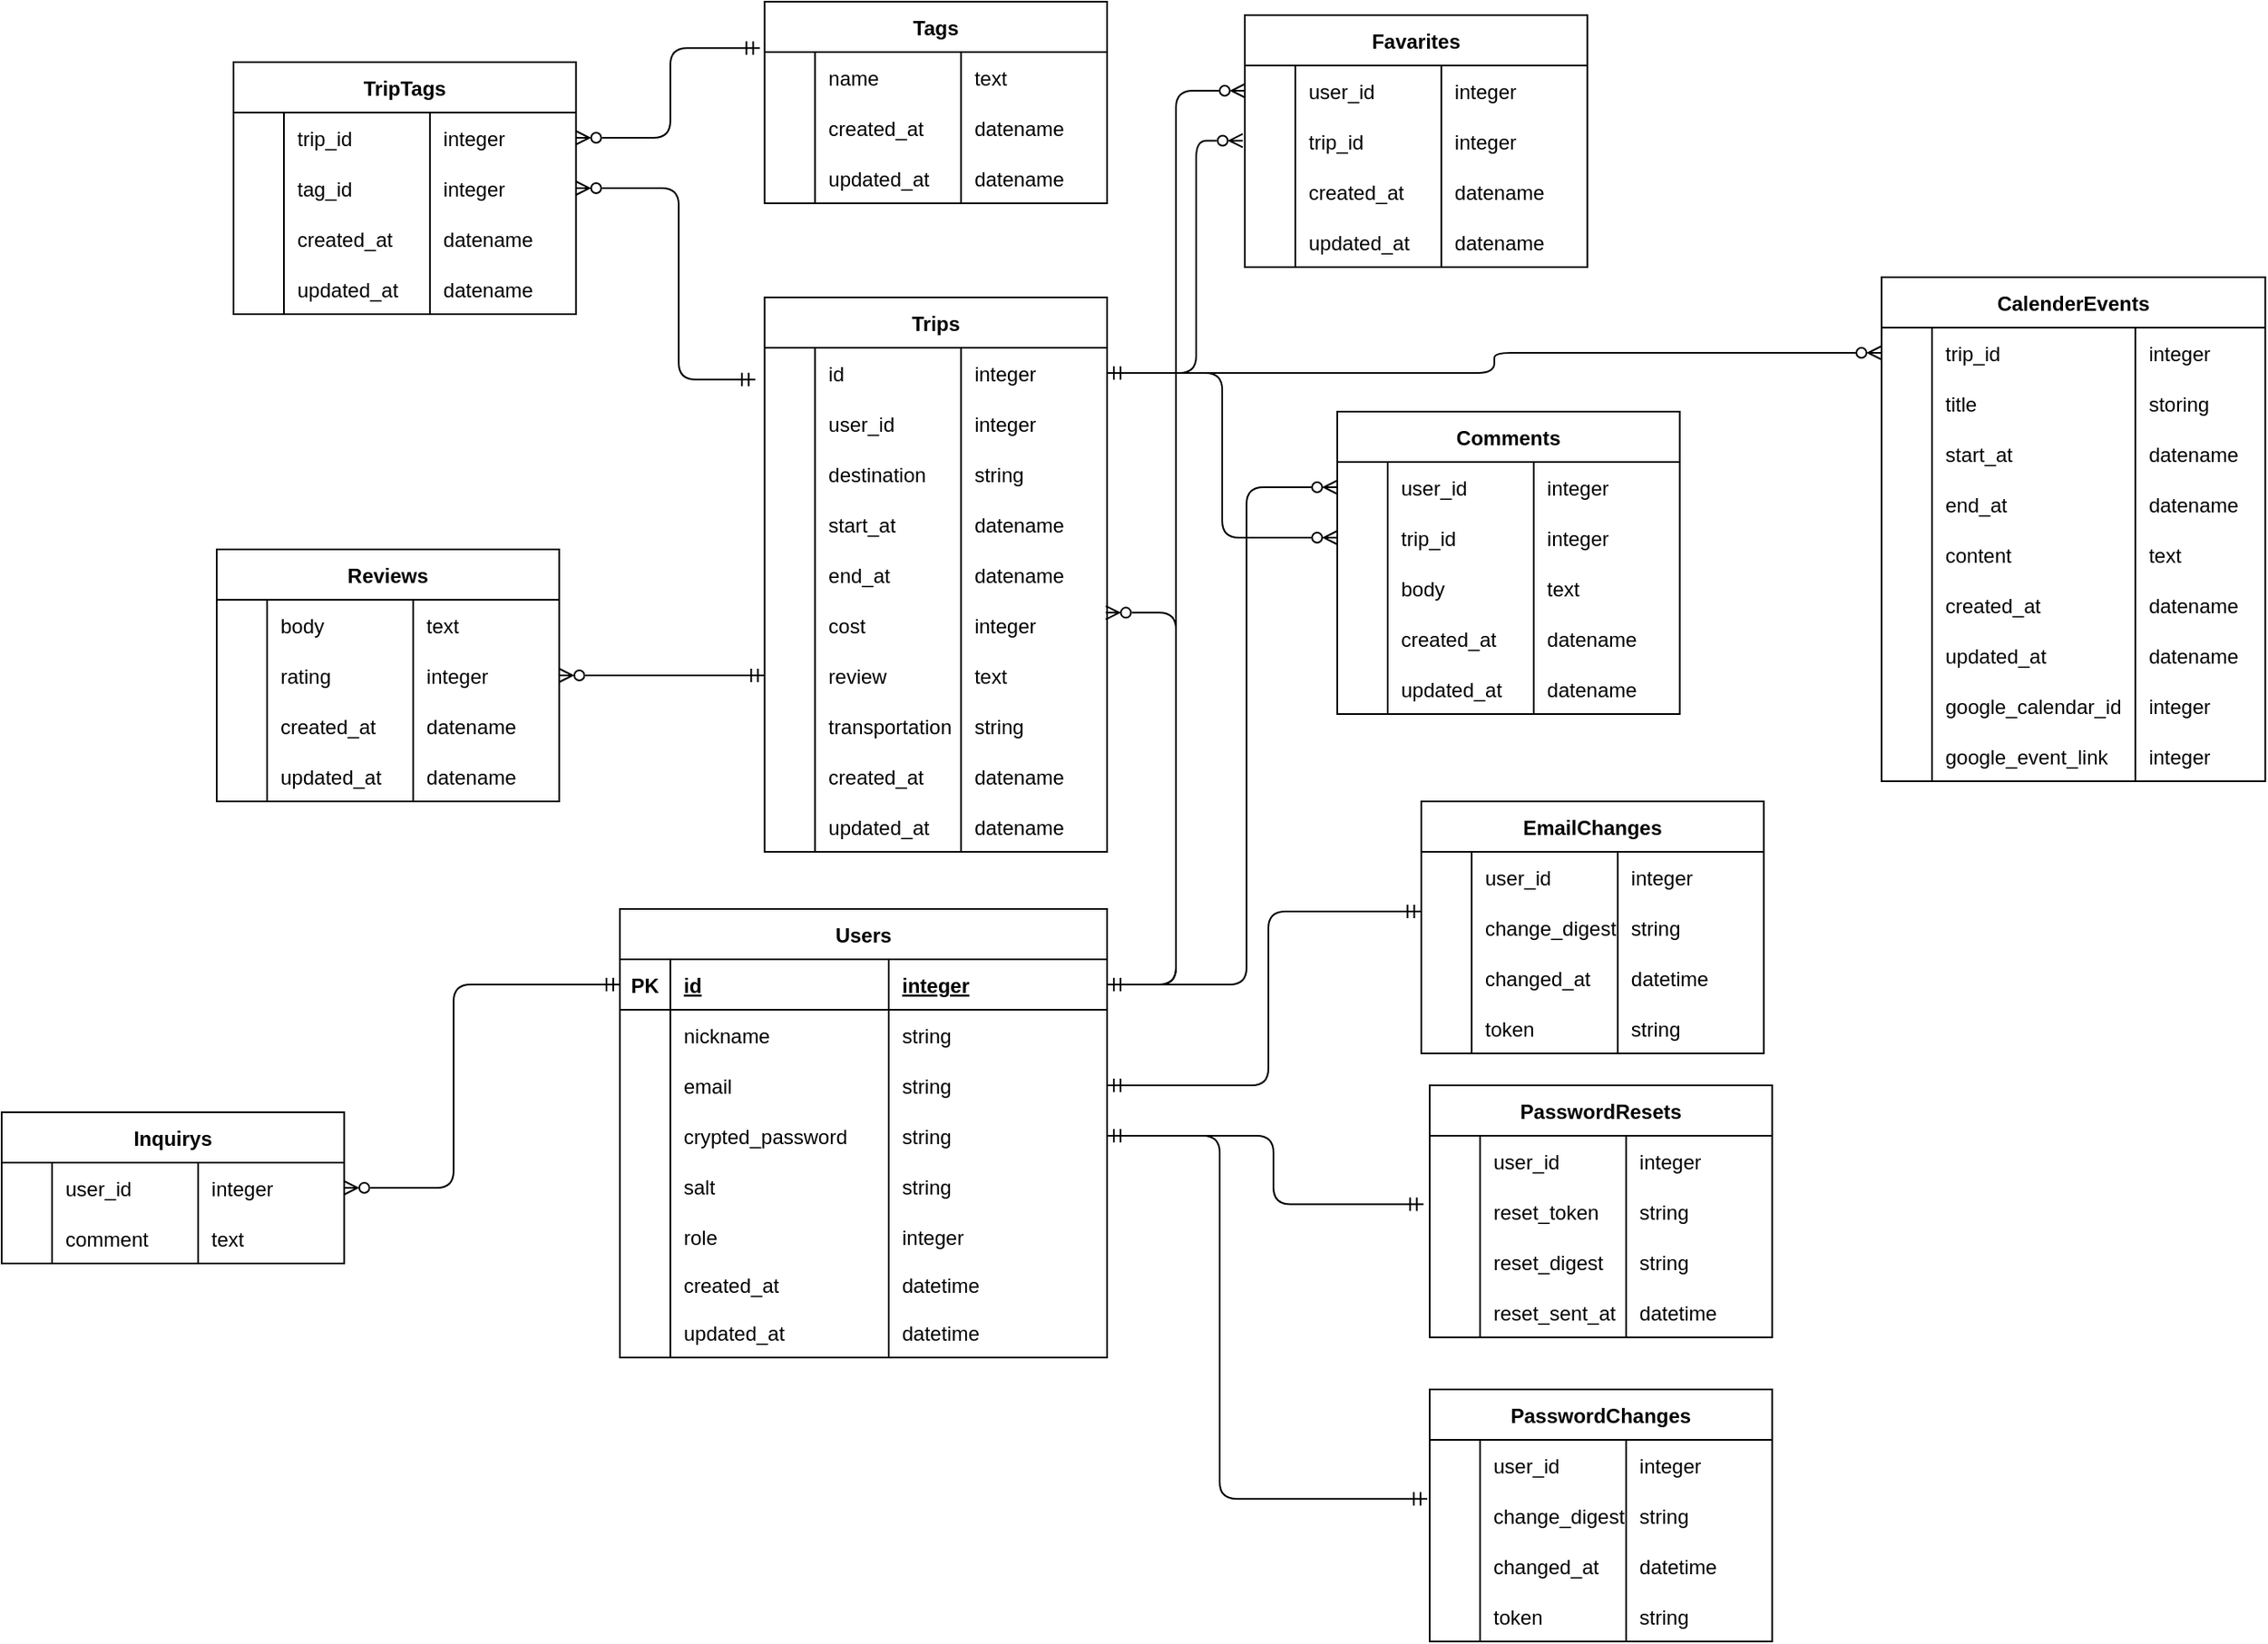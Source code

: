 <mxfile>
    <diagram id="v-TKiS4WgpWxif_GF4jR" name="ページ1">
        <mxGraphModel dx="1408" dy="1314" grid="0" gridSize="10" guides="1" tooltips="1" connect="0" arrows="1" fold="1" page="0" pageScale="1" pageWidth="827" pageHeight="1169" math="0" shadow="0">
            <root>
                <mxCell id="0"/>
                <mxCell id="1" parent="0"/>
                <mxCell id="2" value="Users" style="shape=table;startSize=30;container=1;collapsible=1;childLayout=tableLayout;fixedRows=1;rowLines=0;fontStyle=1;align=center;resizeLast=1;" parent="1" vertex="1">
                    <mxGeometry x="-151" y="82" width="290" height="267" as="geometry"/>
                </mxCell>
                <mxCell id="3" value="" style="shape=tableRow;horizontal=0;startSize=0;swimlaneHead=0;swimlaneBody=0;fillColor=none;collapsible=0;dropTarget=0;points=[[0,0.5],[1,0.5]];portConstraint=eastwest;top=0;left=0;right=0;bottom=1;" parent="2" vertex="1">
                    <mxGeometry y="30" width="290" height="30" as="geometry"/>
                </mxCell>
                <mxCell id="4" value="PK" style="shape=partialRectangle;connectable=0;fillColor=none;top=0;left=0;bottom=0;right=0;fontStyle=1;overflow=hidden;" parent="3" vertex="1">
                    <mxGeometry width="30" height="30" as="geometry">
                        <mxRectangle width="30" height="30" as="alternateBounds"/>
                    </mxGeometry>
                </mxCell>
                <mxCell id="5" value="id" style="shape=partialRectangle;connectable=0;fillColor=none;top=0;left=0;bottom=0;right=0;align=left;spacingLeft=6;fontStyle=5;overflow=hidden;" parent="3" vertex="1">
                    <mxGeometry x="30" width="130" height="30" as="geometry">
                        <mxRectangle width="130" height="30" as="alternateBounds"/>
                    </mxGeometry>
                </mxCell>
                <mxCell id="418" value="integer" style="shape=partialRectangle;connectable=0;fillColor=none;top=0;left=0;bottom=0;right=0;align=left;spacingLeft=6;fontStyle=5;overflow=hidden;" parent="3" vertex="1">
                    <mxGeometry x="160" width="130" height="30" as="geometry">
                        <mxRectangle width="130" height="30" as="alternateBounds"/>
                    </mxGeometry>
                </mxCell>
                <mxCell id="6" value="" style="shape=tableRow;horizontal=0;startSize=0;swimlaneHead=0;swimlaneBody=0;fillColor=none;collapsible=0;dropTarget=0;points=[[0,0.5],[1,0.5]];portConstraint=eastwest;top=0;left=0;right=0;bottom=0;" parent="2" vertex="1">
                    <mxGeometry y="60" width="290" height="30" as="geometry"/>
                </mxCell>
                <mxCell id="7" value="" style="shape=partialRectangle;connectable=0;fillColor=none;top=0;left=0;bottom=0;right=0;editable=1;overflow=hidden;" parent="6" vertex="1">
                    <mxGeometry width="30" height="30" as="geometry">
                        <mxRectangle width="30" height="30" as="alternateBounds"/>
                    </mxGeometry>
                </mxCell>
                <mxCell id="8" value="nickname" style="shape=partialRectangle;connectable=0;fillColor=none;top=0;left=0;bottom=0;right=0;align=left;spacingLeft=6;overflow=hidden;" parent="6" vertex="1">
                    <mxGeometry x="30" width="130" height="30" as="geometry">
                        <mxRectangle width="130" height="30" as="alternateBounds"/>
                    </mxGeometry>
                </mxCell>
                <mxCell id="419" value="string" style="shape=partialRectangle;connectable=0;fillColor=none;top=0;left=0;bottom=0;right=0;align=left;spacingLeft=6;overflow=hidden;" parent="6" vertex="1">
                    <mxGeometry x="160" width="130" height="30" as="geometry">
                        <mxRectangle width="130" height="30" as="alternateBounds"/>
                    </mxGeometry>
                </mxCell>
                <mxCell id="380" value="" style="shape=tableRow;horizontal=0;startSize=0;swimlaneHead=0;swimlaneBody=0;fillColor=none;collapsible=0;dropTarget=0;points=[[0,0.5],[1,0.5]];portConstraint=eastwest;top=0;left=0;right=0;bottom=0;" parent="2" vertex="1">
                    <mxGeometry y="90" width="290" height="30" as="geometry"/>
                </mxCell>
                <mxCell id="381" value="" style="shape=partialRectangle;connectable=0;fillColor=none;top=0;left=0;bottom=0;right=0;editable=1;overflow=hidden;" parent="380" vertex="1">
                    <mxGeometry width="30" height="30" as="geometry">
                        <mxRectangle width="30" height="30" as="alternateBounds"/>
                    </mxGeometry>
                </mxCell>
                <mxCell id="382" value="email" style="shape=partialRectangle;connectable=0;fillColor=none;top=0;left=0;bottom=0;right=0;align=left;spacingLeft=6;overflow=hidden;" parent="380" vertex="1">
                    <mxGeometry x="30" width="130" height="30" as="geometry">
                        <mxRectangle width="130" height="30" as="alternateBounds"/>
                    </mxGeometry>
                </mxCell>
                <mxCell id="420" value="string" style="shape=partialRectangle;connectable=0;fillColor=none;top=0;left=0;bottom=0;right=0;align=left;spacingLeft=6;overflow=hidden;" parent="380" vertex="1">
                    <mxGeometry x="160" width="130" height="30" as="geometry">
                        <mxRectangle width="130" height="30" as="alternateBounds"/>
                    </mxGeometry>
                </mxCell>
                <mxCell id="94" value="" style="shape=tableRow;horizontal=0;startSize=0;swimlaneHead=0;swimlaneBody=0;fillColor=none;collapsible=0;dropTarget=0;points=[[0,0.5],[1,0.5]];portConstraint=eastwest;top=0;left=0;right=0;bottom=0;" parent="2" vertex="1">
                    <mxGeometry y="120" width="290" height="30" as="geometry"/>
                </mxCell>
                <mxCell id="95" value="" style="shape=partialRectangle;connectable=0;fillColor=none;top=0;left=0;bottom=0;right=0;editable=1;overflow=hidden;" parent="94" vertex="1">
                    <mxGeometry width="30" height="30" as="geometry">
                        <mxRectangle width="30" height="30" as="alternateBounds"/>
                    </mxGeometry>
                </mxCell>
                <mxCell id="96" value="crypted_password" style="shape=partialRectangle;connectable=0;fillColor=none;top=0;left=0;bottom=0;right=0;align=left;spacingLeft=6;overflow=hidden;" parent="94" vertex="1">
                    <mxGeometry x="30" width="130" height="30" as="geometry">
                        <mxRectangle width="130" height="30" as="alternateBounds"/>
                    </mxGeometry>
                </mxCell>
                <mxCell id="424" value="string" style="shape=partialRectangle;connectable=0;fillColor=none;top=0;left=0;bottom=0;right=0;align=left;spacingLeft=6;overflow=hidden;" parent="94" vertex="1">
                    <mxGeometry x="160" width="130" height="30" as="geometry">
                        <mxRectangle width="130" height="30" as="alternateBounds"/>
                    </mxGeometry>
                </mxCell>
                <mxCell id="102" value="" style="shape=tableRow;horizontal=0;startSize=0;swimlaneHead=0;swimlaneBody=0;fillColor=none;collapsible=0;dropTarget=0;points=[[0,0.5],[1,0.5]];portConstraint=eastwest;top=0;left=0;right=0;bottom=0;" parent="2" vertex="1">
                    <mxGeometry y="150" width="290" height="30" as="geometry"/>
                </mxCell>
                <mxCell id="103" value="" style="shape=partialRectangle;connectable=0;fillColor=none;top=0;left=0;bottom=0;right=0;editable=1;overflow=hidden;" parent="102" vertex="1">
                    <mxGeometry width="30" height="30" as="geometry">
                        <mxRectangle width="30" height="30" as="alternateBounds"/>
                    </mxGeometry>
                </mxCell>
                <mxCell id="104" value="salt" style="shape=partialRectangle;connectable=0;fillColor=none;top=0;left=0;bottom=0;right=0;align=left;spacingLeft=6;overflow=hidden;" parent="102" vertex="1">
                    <mxGeometry x="30" width="130" height="30" as="geometry">
                        <mxRectangle width="130" height="30" as="alternateBounds"/>
                    </mxGeometry>
                </mxCell>
                <mxCell id="425" value="string" style="shape=partialRectangle;connectable=0;fillColor=none;top=0;left=0;bottom=0;right=0;align=left;spacingLeft=6;overflow=hidden;" parent="102" vertex="1">
                    <mxGeometry x="160" width="130" height="30" as="geometry">
                        <mxRectangle width="130" height="30" as="alternateBounds"/>
                    </mxGeometry>
                </mxCell>
                <mxCell id="878" style="shape=tableRow;horizontal=0;startSize=0;swimlaneHead=0;swimlaneBody=0;fillColor=none;collapsible=0;dropTarget=0;points=[[0,0.5],[1,0.5]];portConstraint=eastwest;top=0;left=0;right=0;bottom=0;" parent="2" vertex="1">
                    <mxGeometry y="180" width="290" height="30" as="geometry"/>
                </mxCell>
                <mxCell id="879" style="shape=partialRectangle;connectable=0;fillColor=none;top=0;left=0;bottom=0;right=0;editable=1;overflow=hidden;" parent="878" vertex="1">
                    <mxGeometry width="30" height="30" as="geometry">
                        <mxRectangle width="30" height="30" as="alternateBounds"/>
                    </mxGeometry>
                </mxCell>
                <mxCell id="880" value="role" style="shape=partialRectangle;connectable=0;fillColor=none;top=0;left=0;bottom=0;right=0;align=left;spacingLeft=6;overflow=hidden;" parent="878" vertex="1">
                    <mxGeometry x="30" width="130" height="30" as="geometry">
                        <mxRectangle width="130" height="30" as="alternateBounds"/>
                    </mxGeometry>
                </mxCell>
                <mxCell id="881" value="integer" style="shape=partialRectangle;connectable=0;fillColor=none;top=0;left=0;bottom=0;right=0;align=left;spacingLeft=6;overflow=hidden;" parent="878" vertex="1">
                    <mxGeometry x="160" width="130" height="30" as="geometry">
                        <mxRectangle width="130" height="30" as="alternateBounds"/>
                    </mxGeometry>
                </mxCell>
                <mxCell id="98" value="" style="shape=tableRow;horizontal=0;startSize=0;swimlaneHead=0;swimlaneBody=0;fillColor=none;collapsible=0;dropTarget=0;points=[[0,0.5],[1,0.5]];portConstraint=eastwest;top=0;left=0;right=0;bottom=0;" parent="2" vertex="1">
                    <mxGeometry y="210" width="290" height="27" as="geometry"/>
                </mxCell>
                <mxCell id="99" value="" style="shape=partialRectangle;connectable=0;fillColor=none;top=0;left=0;bottom=0;right=0;editable=1;overflow=hidden;" parent="98" vertex="1">
                    <mxGeometry width="30" height="27" as="geometry">
                        <mxRectangle width="30" height="27" as="alternateBounds"/>
                    </mxGeometry>
                </mxCell>
                <mxCell id="100" value="created_at" style="shape=partialRectangle;connectable=0;fillColor=none;top=0;left=0;bottom=0;right=0;align=left;spacingLeft=6;overflow=hidden;" parent="98" vertex="1">
                    <mxGeometry x="30" width="130" height="27" as="geometry">
                        <mxRectangle width="130" height="27" as="alternateBounds"/>
                    </mxGeometry>
                </mxCell>
                <mxCell id="426" value="datetime" style="shape=partialRectangle;connectable=0;fillColor=none;top=0;left=0;bottom=0;right=0;align=left;spacingLeft=6;overflow=hidden;" parent="98" vertex="1">
                    <mxGeometry x="160" width="130" height="27" as="geometry">
                        <mxRectangle width="130" height="27" as="alternateBounds"/>
                    </mxGeometry>
                </mxCell>
                <mxCell id="304" value="" style="shape=tableRow;horizontal=0;startSize=0;swimlaneHead=0;swimlaneBody=0;fillColor=none;collapsible=0;dropTarget=0;points=[[0,0.5],[1,0.5]];portConstraint=eastwest;top=0;left=0;right=0;bottom=0;" parent="2" vertex="1">
                    <mxGeometry y="237" width="290" height="30" as="geometry"/>
                </mxCell>
                <mxCell id="305" value="" style="shape=partialRectangle;connectable=0;fillColor=none;top=0;left=0;bottom=0;right=0;editable=1;overflow=hidden;" parent="304" vertex="1">
                    <mxGeometry width="30" height="30" as="geometry">
                        <mxRectangle width="30" height="30" as="alternateBounds"/>
                    </mxGeometry>
                </mxCell>
                <mxCell id="306" value="updated_at" style="shape=partialRectangle;connectable=0;fillColor=none;top=0;left=0;bottom=0;right=0;align=left;spacingLeft=6;overflow=hidden;" parent="304" vertex="1">
                    <mxGeometry x="30" width="130" height="30" as="geometry">
                        <mxRectangle width="130" height="30" as="alternateBounds"/>
                    </mxGeometry>
                </mxCell>
                <mxCell id="427" value="datetime" style="shape=partialRectangle;connectable=0;fillColor=none;top=0;left=0;bottom=0;right=0;align=left;spacingLeft=6;overflow=hidden;" parent="304" vertex="1">
                    <mxGeometry x="160" width="130" height="30" as="geometry">
                        <mxRectangle width="130" height="30" as="alternateBounds"/>
                    </mxGeometry>
                </mxCell>
                <mxCell id="105" value="Trips" style="shape=table;startSize=30;container=1;collapsible=1;childLayout=tableLayout;fixedRows=1;rowLines=0;fontStyle=1;align=center;resizeLast=1;" parent="1" vertex="1">
                    <mxGeometry x="-64.85" y="-282" width="203.849" height="330" as="geometry">
                        <mxRectangle x="300" y="80" width="70" height="30" as="alternateBounds"/>
                    </mxGeometry>
                </mxCell>
                <mxCell id="893" style="shape=tableRow;horizontal=0;startSize=0;swimlaneHead=0;swimlaneBody=0;fillColor=none;collapsible=0;dropTarget=0;points=[[0,0.5],[1,0.5]];portConstraint=eastwest;top=0;left=0;right=0;bottom=0;" parent="105" vertex="1">
                    <mxGeometry y="30" width="203.849" height="30" as="geometry"/>
                </mxCell>
                <mxCell id="894" style="shape=partialRectangle;connectable=0;fillColor=none;top=0;left=0;bottom=0;right=0;editable=1;overflow=hidden;" parent="893" vertex="1">
                    <mxGeometry width="30" height="30" as="geometry">
                        <mxRectangle width="30" height="30" as="alternateBounds"/>
                    </mxGeometry>
                </mxCell>
                <mxCell id="895" value="id" style="shape=partialRectangle;connectable=0;fillColor=none;top=0;left=0;bottom=0;right=0;align=left;spacingLeft=6;overflow=hidden;" parent="893" vertex="1">
                    <mxGeometry x="30" width="86.924" height="30" as="geometry">
                        <mxRectangle width="86.924" height="30" as="alternateBounds"/>
                    </mxGeometry>
                </mxCell>
                <mxCell id="896" value="integer" style="shape=partialRectangle;connectable=0;fillColor=none;top=0;left=0;bottom=0;right=0;align=left;spacingLeft=6;overflow=hidden;" parent="893" vertex="1">
                    <mxGeometry x="116.924" width="86.924" height="30" as="geometry">
                        <mxRectangle width="86.924" height="30" as="alternateBounds"/>
                    </mxGeometry>
                </mxCell>
                <mxCell id="563" style="shape=tableRow;horizontal=0;startSize=0;swimlaneHead=0;swimlaneBody=0;fillColor=none;collapsible=0;dropTarget=0;points=[[0,0.5],[1,0.5]];portConstraint=eastwest;top=0;left=0;right=0;bottom=0;" parent="105" vertex="1">
                    <mxGeometry y="60" width="203.849" height="30" as="geometry"/>
                </mxCell>
                <mxCell id="564" style="shape=partialRectangle;connectable=0;fillColor=none;top=0;left=0;bottom=0;right=0;editable=1;overflow=hidden;" parent="563" vertex="1">
                    <mxGeometry width="30" height="30" as="geometry">
                        <mxRectangle width="30" height="30" as="alternateBounds"/>
                    </mxGeometry>
                </mxCell>
                <mxCell id="565" value="user_id" style="shape=partialRectangle;connectable=0;fillColor=none;top=0;left=0;bottom=0;right=0;align=left;spacingLeft=6;overflow=hidden;" parent="563" vertex="1">
                    <mxGeometry x="30" width="86.924" height="30" as="geometry">
                        <mxRectangle width="86.924" height="30" as="alternateBounds"/>
                    </mxGeometry>
                </mxCell>
                <mxCell id="566" value="integer" style="shape=partialRectangle;connectable=0;fillColor=none;top=0;left=0;bottom=0;right=0;align=left;spacingLeft=6;overflow=hidden;" parent="563" vertex="1">
                    <mxGeometry x="116.924" width="86.924" height="30" as="geometry">
                        <mxRectangle width="86.924" height="30" as="alternateBounds"/>
                    </mxGeometry>
                </mxCell>
                <mxCell id="109" value="" style="shape=tableRow;horizontal=0;startSize=0;swimlaneHead=0;swimlaneBody=0;fillColor=none;collapsible=0;dropTarget=0;points=[[0,0.5],[1,0.5]];portConstraint=eastwest;top=0;left=0;right=0;bottom=0;" parent="105" vertex="1">
                    <mxGeometry y="90" width="203.849" height="30" as="geometry"/>
                </mxCell>
                <mxCell id="110" value="" style="shape=partialRectangle;connectable=0;fillColor=none;top=0;left=0;bottom=0;right=0;editable=1;overflow=hidden;" parent="109" vertex="1">
                    <mxGeometry width="30" height="30" as="geometry">
                        <mxRectangle width="30" height="30" as="alternateBounds"/>
                    </mxGeometry>
                </mxCell>
                <mxCell id="111" value="destination" style="shape=partialRectangle;connectable=0;fillColor=none;top=0;left=0;bottom=0;right=0;align=left;spacingLeft=6;overflow=hidden;" parent="109" vertex="1">
                    <mxGeometry x="30" width="86.924" height="30" as="geometry">
                        <mxRectangle width="86.924" height="30" as="alternateBounds"/>
                    </mxGeometry>
                </mxCell>
                <mxCell id="429" value="string" style="shape=partialRectangle;connectable=0;fillColor=none;top=0;left=0;bottom=0;right=0;align=left;spacingLeft=6;overflow=hidden;" parent="109" vertex="1">
                    <mxGeometry x="116.924" width="86.924" height="30" as="geometry">
                        <mxRectangle width="86.924" height="30" as="alternateBounds"/>
                    </mxGeometry>
                </mxCell>
                <mxCell id="112" value="" style="shape=tableRow;horizontal=0;startSize=0;swimlaneHead=0;swimlaneBody=0;fillColor=none;collapsible=0;dropTarget=0;points=[[0,0.5],[1,0.5]];portConstraint=eastwest;top=0;left=0;right=0;bottom=0;" parent="105" vertex="1">
                    <mxGeometry y="120" width="203.849" height="30" as="geometry"/>
                </mxCell>
                <mxCell id="113" value="" style="shape=partialRectangle;connectable=0;fillColor=none;top=0;left=0;bottom=0;right=0;editable=1;overflow=hidden;" parent="112" vertex="1">
                    <mxGeometry width="30" height="30" as="geometry">
                        <mxRectangle width="30" height="30" as="alternateBounds"/>
                    </mxGeometry>
                </mxCell>
                <mxCell id="114" value="start_at" style="shape=partialRectangle;connectable=0;fillColor=none;top=0;left=0;bottom=0;right=0;align=left;spacingLeft=6;overflow=hidden;" parent="112" vertex="1">
                    <mxGeometry x="30" width="86.924" height="30" as="geometry">
                        <mxRectangle width="86.924" height="30" as="alternateBounds"/>
                    </mxGeometry>
                </mxCell>
                <mxCell id="430" value="datename" style="shape=partialRectangle;connectable=0;fillColor=none;top=0;left=0;bottom=0;right=0;align=left;spacingLeft=6;overflow=hidden;" parent="112" vertex="1">
                    <mxGeometry x="116.924" width="86.924" height="30" as="geometry">
                        <mxRectangle width="86.924" height="30" as="alternateBounds"/>
                    </mxGeometry>
                </mxCell>
                <mxCell id="531" style="shape=tableRow;horizontal=0;startSize=0;swimlaneHead=0;swimlaneBody=0;fillColor=none;collapsible=0;dropTarget=0;points=[[0,0.5],[1,0.5]];portConstraint=eastwest;top=0;left=0;right=0;bottom=0;" parent="105" vertex="1">
                    <mxGeometry y="150" width="203.849" height="30" as="geometry"/>
                </mxCell>
                <mxCell id="532" style="shape=partialRectangle;connectable=0;fillColor=none;top=0;left=0;bottom=0;right=0;editable=1;overflow=hidden;" parent="531" vertex="1">
                    <mxGeometry width="30" height="30" as="geometry">
                        <mxRectangle width="30" height="30" as="alternateBounds"/>
                    </mxGeometry>
                </mxCell>
                <mxCell id="533" value="end_at" style="shape=partialRectangle;connectable=0;fillColor=none;top=0;left=0;bottom=0;right=0;align=left;spacingLeft=6;overflow=hidden;" parent="531" vertex="1">
                    <mxGeometry x="30" width="86.924" height="30" as="geometry">
                        <mxRectangle width="86.924" height="30" as="alternateBounds"/>
                    </mxGeometry>
                </mxCell>
                <mxCell id="534" value="datename" style="shape=partialRectangle;connectable=0;fillColor=none;top=0;left=0;bottom=0;right=0;align=left;spacingLeft=6;overflow=hidden;" parent="531" vertex="1">
                    <mxGeometry x="116.924" width="86.924" height="30" as="geometry">
                        <mxRectangle width="86.924" height="30" as="alternateBounds"/>
                    </mxGeometry>
                </mxCell>
                <mxCell id="539" style="shape=tableRow;horizontal=0;startSize=0;swimlaneHead=0;swimlaneBody=0;fillColor=none;collapsible=0;dropTarget=0;points=[[0,0.5],[1,0.5]];portConstraint=eastwest;top=0;left=0;right=0;bottom=0;" parent="105" vertex="1">
                    <mxGeometry y="180" width="203.849" height="30" as="geometry"/>
                </mxCell>
                <mxCell id="540" style="shape=partialRectangle;connectable=0;fillColor=none;top=0;left=0;bottom=0;right=0;editable=1;overflow=hidden;" parent="539" vertex="1">
                    <mxGeometry width="30" height="30" as="geometry">
                        <mxRectangle width="30" height="30" as="alternateBounds"/>
                    </mxGeometry>
                </mxCell>
                <mxCell id="541" value="cost" style="shape=partialRectangle;connectable=0;fillColor=none;top=0;left=0;bottom=0;right=0;align=left;spacingLeft=6;overflow=hidden;" parent="539" vertex="1">
                    <mxGeometry x="30" width="86.924" height="30" as="geometry">
                        <mxRectangle width="86.924" height="30" as="alternateBounds"/>
                    </mxGeometry>
                </mxCell>
                <mxCell id="542" value="integer" style="shape=partialRectangle;connectable=0;fillColor=none;top=0;left=0;bottom=0;right=0;align=left;spacingLeft=6;overflow=hidden;" parent="539" vertex="1">
                    <mxGeometry x="116.924" width="86.924" height="30" as="geometry">
                        <mxRectangle width="86.924" height="30" as="alternateBounds"/>
                    </mxGeometry>
                </mxCell>
                <mxCell id="543" style="shape=tableRow;horizontal=0;startSize=0;swimlaneHead=0;swimlaneBody=0;fillColor=none;collapsible=0;dropTarget=0;points=[[0,0.5],[1,0.5]];portConstraint=eastwest;top=0;left=0;right=0;bottom=0;" parent="105" vertex="1">
                    <mxGeometry y="210" width="203.849" height="30" as="geometry"/>
                </mxCell>
                <mxCell id="544" style="shape=partialRectangle;connectable=0;fillColor=none;top=0;left=0;bottom=0;right=0;editable=1;overflow=hidden;" parent="543" vertex="1">
                    <mxGeometry width="30" height="30" as="geometry">
                        <mxRectangle width="30" height="30" as="alternateBounds"/>
                    </mxGeometry>
                </mxCell>
                <mxCell id="545" value="review" style="shape=partialRectangle;connectable=0;fillColor=none;top=0;left=0;bottom=0;right=0;align=left;spacingLeft=6;overflow=hidden;" parent="543" vertex="1">
                    <mxGeometry x="30" width="86.924" height="30" as="geometry">
                        <mxRectangle width="86.924" height="30" as="alternateBounds"/>
                    </mxGeometry>
                </mxCell>
                <mxCell id="546" value="text" style="shape=partialRectangle;connectable=0;fillColor=none;top=0;left=0;bottom=0;right=0;align=left;spacingLeft=6;overflow=hidden;" parent="543" vertex="1">
                    <mxGeometry x="116.924" width="86.924" height="30" as="geometry">
                        <mxRectangle width="86.924" height="30" as="alternateBounds"/>
                    </mxGeometry>
                </mxCell>
                <mxCell id="547" style="shape=tableRow;horizontal=0;startSize=0;swimlaneHead=0;swimlaneBody=0;fillColor=none;collapsible=0;dropTarget=0;points=[[0,0.5],[1,0.5]];portConstraint=eastwest;top=0;left=0;right=0;bottom=0;" parent="105" vertex="1">
                    <mxGeometry y="240" width="203.849" height="30" as="geometry"/>
                </mxCell>
                <mxCell id="548" style="shape=partialRectangle;connectable=0;fillColor=none;top=0;left=0;bottom=0;right=0;editable=1;overflow=hidden;" parent="547" vertex="1">
                    <mxGeometry width="30" height="30" as="geometry">
                        <mxRectangle width="30" height="30" as="alternateBounds"/>
                    </mxGeometry>
                </mxCell>
                <mxCell id="549" value="transportation" style="shape=partialRectangle;connectable=0;fillColor=none;top=0;left=0;bottom=0;right=0;align=left;spacingLeft=6;overflow=hidden;" parent="547" vertex="1">
                    <mxGeometry x="30" width="86.924" height="30" as="geometry">
                        <mxRectangle width="86.924" height="30" as="alternateBounds"/>
                    </mxGeometry>
                </mxCell>
                <mxCell id="550" value="string" style="shape=partialRectangle;connectable=0;fillColor=none;top=0;left=0;bottom=0;right=0;align=left;spacingLeft=6;overflow=hidden;" parent="547" vertex="1">
                    <mxGeometry x="116.924" width="86.924" height="30" as="geometry">
                        <mxRectangle width="86.924" height="30" as="alternateBounds"/>
                    </mxGeometry>
                </mxCell>
                <mxCell id="555" style="shape=tableRow;horizontal=0;startSize=0;swimlaneHead=0;swimlaneBody=0;fillColor=none;collapsible=0;dropTarget=0;points=[[0,0.5],[1,0.5]];portConstraint=eastwest;top=0;left=0;right=0;bottom=0;" parent="105" vertex="1">
                    <mxGeometry y="270" width="203.849" height="30" as="geometry"/>
                </mxCell>
                <mxCell id="556" style="shape=partialRectangle;connectable=0;fillColor=none;top=0;left=0;bottom=0;right=0;editable=1;overflow=hidden;" parent="555" vertex="1">
                    <mxGeometry width="30" height="30" as="geometry">
                        <mxRectangle width="30" height="30" as="alternateBounds"/>
                    </mxGeometry>
                </mxCell>
                <mxCell id="557" value="created_at" style="shape=partialRectangle;connectable=0;fillColor=none;top=0;left=0;bottom=0;right=0;align=left;spacingLeft=6;overflow=hidden;" parent="555" vertex="1">
                    <mxGeometry x="30" width="86.924" height="30" as="geometry">
                        <mxRectangle width="86.924" height="30" as="alternateBounds"/>
                    </mxGeometry>
                </mxCell>
                <mxCell id="558" value="datename" style="shape=partialRectangle;connectable=0;fillColor=none;top=0;left=0;bottom=0;right=0;align=left;spacingLeft=6;overflow=hidden;" parent="555" vertex="1">
                    <mxGeometry x="116.924" width="86.924" height="30" as="geometry">
                        <mxRectangle width="86.924" height="30" as="alternateBounds"/>
                    </mxGeometry>
                </mxCell>
                <mxCell id="551" style="shape=tableRow;horizontal=0;startSize=0;swimlaneHead=0;swimlaneBody=0;fillColor=none;collapsible=0;dropTarget=0;points=[[0,0.5],[1,0.5]];portConstraint=eastwest;top=0;left=0;right=0;bottom=0;" parent="105" vertex="1">
                    <mxGeometry y="300" width="203.849" height="30" as="geometry"/>
                </mxCell>
                <mxCell id="552" style="shape=partialRectangle;connectable=0;fillColor=none;top=0;left=0;bottom=0;right=0;editable=1;overflow=hidden;" parent="551" vertex="1">
                    <mxGeometry width="30" height="30" as="geometry">
                        <mxRectangle width="30" height="30" as="alternateBounds"/>
                    </mxGeometry>
                </mxCell>
                <mxCell id="553" value="updated_at" style="shape=partialRectangle;connectable=0;fillColor=none;top=0;left=0;bottom=0;right=0;align=left;spacingLeft=6;overflow=hidden;" parent="551" vertex="1">
                    <mxGeometry x="30" width="86.924" height="30" as="geometry">
                        <mxRectangle width="86.924" height="30" as="alternateBounds"/>
                    </mxGeometry>
                </mxCell>
                <mxCell id="554" value="datename" style="shape=partialRectangle;connectable=0;fillColor=none;top=0;left=0;bottom=0;right=0;align=left;spacingLeft=6;overflow=hidden;" parent="551" vertex="1">
                    <mxGeometry x="116.924" width="86.924" height="30" as="geometry">
                        <mxRectangle width="86.924" height="30" as="alternateBounds"/>
                    </mxGeometry>
                </mxCell>
                <mxCell id="407" value="" style="edgeStyle=elbowEdgeStyle;fontSize=12;html=1;endArrow=ERzeroToMany;startArrow=ERmandOne;entryX=0.996;entryY=0.256;entryDx=0;entryDy=0;entryPerimeter=0;endFill=0;" parent="1" source="3" target="539" edge="1">
                    <mxGeometry width="100" height="100" relative="1" as="geometry">
                        <mxPoint x="180" y="170" as="sourcePoint"/>
                        <mxPoint x="224" y="38" as="targetPoint"/>
                        <Array as="points">
                            <mxPoint x="180" y="-85"/>
                            <mxPoint x="327" y="374"/>
                            <mxPoint x="260" y="879.99"/>
                        </Array>
                    </mxGeometry>
                </mxCell>
                <mxCell id="496" value="Tags" style="shape=table;startSize=30;container=1;collapsible=1;childLayout=tableLayout;fixedRows=1;rowLines=0;fontStyle=1;align=center;resizeLast=1;" parent="1" vertex="1">
                    <mxGeometry x="-64.85" y="-458" width="203.849" height="120" as="geometry">
                        <mxRectangle x="300" y="80" width="70" height="30" as="alternateBounds"/>
                    </mxGeometry>
                </mxCell>
                <mxCell id="497" value="" style="shape=tableRow;horizontal=0;startSize=0;swimlaneHead=0;swimlaneBody=0;fillColor=none;collapsible=0;dropTarget=0;points=[[0,0.5],[1,0.5]];portConstraint=eastwest;top=0;left=0;right=0;bottom=0;" parent="496" vertex="1">
                    <mxGeometry y="30" width="203.849" height="30" as="geometry"/>
                </mxCell>
                <mxCell id="498" value="" style="shape=partialRectangle;connectable=0;fillColor=none;top=0;left=0;bottom=0;right=0;editable=1;overflow=hidden;" parent="497" vertex="1">
                    <mxGeometry width="30" height="30" as="geometry">
                        <mxRectangle width="30" height="30" as="alternateBounds"/>
                    </mxGeometry>
                </mxCell>
                <mxCell id="499" value="name" style="shape=partialRectangle;connectable=0;fillColor=none;top=0;left=0;bottom=0;right=0;align=left;spacingLeft=6;overflow=hidden;" parent="497" vertex="1">
                    <mxGeometry x="30" width="86.924" height="30" as="geometry">
                        <mxRectangle width="86.924" height="30" as="alternateBounds"/>
                    </mxGeometry>
                </mxCell>
                <mxCell id="500" value="text" style="shape=partialRectangle;connectable=0;fillColor=none;top=0;left=0;bottom=0;right=0;align=left;spacingLeft=6;overflow=hidden;" parent="497" vertex="1">
                    <mxGeometry x="116.924" width="86.924" height="30" as="geometry">
                        <mxRectangle width="86.924" height="30" as="alternateBounds"/>
                    </mxGeometry>
                </mxCell>
                <mxCell id="506" style="shape=tableRow;horizontal=0;startSize=0;swimlaneHead=0;swimlaneBody=0;fillColor=none;collapsible=0;dropTarget=0;points=[[0,0.5],[1,0.5]];portConstraint=eastwest;top=0;left=0;right=0;bottom=0;" parent="496" vertex="1">
                    <mxGeometry y="60" width="203.849" height="30" as="geometry"/>
                </mxCell>
                <mxCell id="507" style="shape=partialRectangle;connectable=0;fillColor=none;top=0;left=0;bottom=0;right=0;editable=1;overflow=hidden;" parent="506" vertex="1">
                    <mxGeometry width="30" height="30" as="geometry">
                        <mxRectangle width="30" height="30" as="alternateBounds"/>
                    </mxGeometry>
                </mxCell>
                <mxCell id="508" value="created_at" style="shape=partialRectangle;connectable=0;fillColor=none;top=0;left=0;bottom=0;right=0;align=left;spacingLeft=6;overflow=hidden;" parent="506" vertex="1">
                    <mxGeometry x="30" width="86.924" height="30" as="geometry">
                        <mxRectangle width="86.924" height="30" as="alternateBounds"/>
                    </mxGeometry>
                </mxCell>
                <mxCell id="509" value="datename" style="shape=partialRectangle;connectable=0;fillColor=none;top=0;left=0;bottom=0;right=0;align=left;spacingLeft=6;overflow=hidden;" parent="506" vertex="1">
                    <mxGeometry x="116.924" width="86.924" height="30" as="geometry">
                        <mxRectangle width="86.924" height="30" as="alternateBounds"/>
                    </mxGeometry>
                </mxCell>
                <mxCell id="501" value="" style="shape=tableRow;horizontal=0;startSize=0;swimlaneHead=0;swimlaneBody=0;fillColor=none;collapsible=0;dropTarget=0;points=[[0,0.5],[1,0.5]];portConstraint=eastwest;top=0;left=0;right=0;bottom=0;" parent="496" vertex="1">
                    <mxGeometry y="90" width="203.849" height="30" as="geometry"/>
                </mxCell>
                <mxCell id="502" value="" style="shape=partialRectangle;connectable=0;fillColor=none;top=0;left=0;bottom=0;right=0;editable=1;overflow=hidden;" parent="501" vertex="1">
                    <mxGeometry width="30" height="30" as="geometry">
                        <mxRectangle width="30" height="30" as="alternateBounds"/>
                    </mxGeometry>
                </mxCell>
                <mxCell id="503" value="updated_at" style="shape=partialRectangle;connectable=0;fillColor=none;top=0;left=0;bottom=0;right=0;align=left;spacingLeft=6;overflow=hidden;" parent="501" vertex="1">
                    <mxGeometry x="30" width="86.924" height="30" as="geometry">
                        <mxRectangle width="86.924" height="30" as="alternateBounds"/>
                    </mxGeometry>
                </mxCell>
                <mxCell id="504" value="datename" style="shape=partialRectangle;connectable=0;fillColor=none;top=0;left=0;bottom=0;right=0;align=left;spacingLeft=6;overflow=hidden;" parent="501" vertex="1">
                    <mxGeometry x="116.924" width="86.924" height="30" as="geometry">
                        <mxRectangle width="86.924" height="30" as="alternateBounds"/>
                    </mxGeometry>
                </mxCell>
                <mxCell id="510" value="TripTags" style="shape=table;startSize=30;container=1;collapsible=1;childLayout=tableLayout;fixedRows=1;rowLines=0;fontStyle=1;align=center;resizeLast=1;" parent="1" vertex="1">
                    <mxGeometry x="-381" y="-422" width="203.849" height="150" as="geometry">
                        <mxRectangle x="300" y="80" width="70" height="30" as="alternateBounds"/>
                    </mxGeometry>
                </mxCell>
                <mxCell id="511" value="" style="shape=tableRow;horizontal=0;startSize=0;swimlaneHead=0;swimlaneBody=0;fillColor=none;collapsible=0;dropTarget=0;points=[[0,0.5],[1,0.5]];portConstraint=eastwest;top=0;left=0;right=0;bottom=0;" parent="510" vertex="1">
                    <mxGeometry y="30" width="203.849" height="30" as="geometry"/>
                </mxCell>
                <mxCell id="512" value="" style="shape=partialRectangle;connectable=0;fillColor=none;top=0;left=0;bottom=0;right=0;editable=1;overflow=hidden;" parent="511" vertex="1">
                    <mxGeometry width="30" height="30" as="geometry">
                        <mxRectangle width="30" height="30" as="alternateBounds"/>
                    </mxGeometry>
                </mxCell>
                <mxCell id="513" value="trip_id" style="shape=partialRectangle;connectable=0;fillColor=none;top=0;left=0;bottom=0;right=0;align=left;spacingLeft=6;overflow=hidden;" parent="511" vertex="1">
                    <mxGeometry x="30" width="86.924" height="30" as="geometry">
                        <mxRectangle width="86.924" height="30" as="alternateBounds"/>
                    </mxGeometry>
                </mxCell>
                <mxCell id="514" value="integer" style="shape=partialRectangle;connectable=0;fillColor=none;top=0;left=0;bottom=0;right=0;align=left;spacingLeft=6;overflow=hidden;" parent="511" vertex="1">
                    <mxGeometry x="116.924" width="86.924" height="30" as="geometry">
                        <mxRectangle width="86.924" height="30" as="alternateBounds"/>
                    </mxGeometry>
                </mxCell>
                <mxCell id="523" style="shape=tableRow;horizontal=0;startSize=0;swimlaneHead=0;swimlaneBody=0;fillColor=none;collapsible=0;dropTarget=0;points=[[0,0.5],[1,0.5]];portConstraint=eastwest;top=0;left=0;right=0;bottom=0;" parent="510" vertex="1">
                    <mxGeometry y="60" width="203.849" height="30" as="geometry"/>
                </mxCell>
                <mxCell id="524" style="shape=partialRectangle;connectable=0;fillColor=none;top=0;left=0;bottom=0;right=0;editable=1;overflow=hidden;" parent="523" vertex="1">
                    <mxGeometry width="30" height="30" as="geometry">
                        <mxRectangle width="30" height="30" as="alternateBounds"/>
                    </mxGeometry>
                </mxCell>
                <mxCell id="525" value="tag_id" style="shape=partialRectangle;connectable=0;fillColor=none;top=0;left=0;bottom=0;right=0;align=left;spacingLeft=6;overflow=hidden;" parent="523" vertex="1">
                    <mxGeometry x="30" width="86.924" height="30" as="geometry">
                        <mxRectangle width="86.924" height="30" as="alternateBounds"/>
                    </mxGeometry>
                </mxCell>
                <mxCell id="526" value="integer" style="shape=partialRectangle;connectable=0;fillColor=none;top=0;left=0;bottom=0;right=0;align=left;spacingLeft=6;overflow=hidden;" parent="523" vertex="1">
                    <mxGeometry x="116.924" width="86.924" height="30" as="geometry">
                        <mxRectangle width="86.924" height="30" as="alternateBounds"/>
                    </mxGeometry>
                </mxCell>
                <mxCell id="515" style="shape=tableRow;horizontal=0;startSize=0;swimlaneHead=0;swimlaneBody=0;fillColor=none;collapsible=0;dropTarget=0;points=[[0,0.5],[1,0.5]];portConstraint=eastwest;top=0;left=0;right=0;bottom=0;" parent="510" vertex="1">
                    <mxGeometry y="90" width="203.849" height="30" as="geometry"/>
                </mxCell>
                <mxCell id="516" style="shape=partialRectangle;connectable=0;fillColor=none;top=0;left=0;bottom=0;right=0;editable=1;overflow=hidden;" parent="515" vertex="1">
                    <mxGeometry width="30" height="30" as="geometry">
                        <mxRectangle width="30" height="30" as="alternateBounds"/>
                    </mxGeometry>
                </mxCell>
                <mxCell id="517" value="created_at" style="shape=partialRectangle;connectable=0;fillColor=none;top=0;left=0;bottom=0;right=0;align=left;spacingLeft=6;overflow=hidden;" parent="515" vertex="1">
                    <mxGeometry x="30" width="86.924" height="30" as="geometry">
                        <mxRectangle width="86.924" height="30" as="alternateBounds"/>
                    </mxGeometry>
                </mxCell>
                <mxCell id="518" value="datename" style="shape=partialRectangle;connectable=0;fillColor=none;top=0;left=0;bottom=0;right=0;align=left;spacingLeft=6;overflow=hidden;" parent="515" vertex="1">
                    <mxGeometry x="116.924" width="86.924" height="30" as="geometry">
                        <mxRectangle width="86.924" height="30" as="alternateBounds"/>
                    </mxGeometry>
                </mxCell>
                <mxCell id="519" value="" style="shape=tableRow;horizontal=0;startSize=0;swimlaneHead=0;swimlaneBody=0;fillColor=none;collapsible=0;dropTarget=0;points=[[0,0.5],[1,0.5]];portConstraint=eastwest;top=0;left=0;right=0;bottom=0;" parent="510" vertex="1">
                    <mxGeometry y="120" width="203.849" height="30" as="geometry"/>
                </mxCell>
                <mxCell id="520" value="" style="shape=partialRectangle;connectable=0;fillColor=none;top=0;left=0;bottom=0;right=0;editable=1;overflow=hidden;" parent="519" vertex="1">
                    <mxGeometry width="30" height="30" as="geometry">
                        <mxRectangle width="30" height="30" as="alternateBounds"/>
                    </mxGeometry>
                </mxCell>
                <mxCell id="521" value="updated_at" style="shape=partialRectangle;connectable=0;fillColor=none;top=0;left=0;bottom=0;right=0;align=left;spacingLeft=6;overflow=hidden;" parent="519" vertex="1">
                    <mxGeometry x="30" width="86.924" height="30" as="geometry">
                        <mxRectangle width="86.924" height="30" as="alternateBounds"/>
                    </mxGeometry>
                </mxCell>
                <mxCell id="522" value="datename" style="shape=partialRectangle;connectable=0;fillColor=none;top=0;left=0;bottom=0;right=0;align=left;spacingLeft=6;overflow=hidden;" parent="519" vertex="1">
                    <mxGeometry x="116.924" width="86.924" height="30" as="geometry">
                        <mxRectangle width="86.924" height="30" as="alternateBounds"/>
                    </mxGeometry>
                </mxCell>
                <mxCell id="568" value="Reviews" style="shape=table;startSize=30;container=1;collapsible=1;childLayout=tableLayout;fixedRows=1;rowLines=0;fontStyle=1;align=center;resizeLast=1;" parent="1" vertex="1">
                    <mxGeometry x="-391" y="-132" width="203.849" height="150" as="geometry">
                        <mxRectangle x="300" y="80" width="70" height="30" as="alternateBounds"/>
                    </mxGeometry>
                </mxCell>
                <mxCell id="569" value="" style="shape=tableRow;horizontal=0;startSize=0;swimlaneHead=0;swimlaneBody=0;fillColor=none;collapsible=0;dropTarget=0;points=[[0,0.5],[1,0.5]];portConstraint=eastwest;top=0;left=0;right=0;bottom=0;" parent="568" vertex="1">
                    <mxGeometry y="30" width="203.849" height="30" as="geometry"/>
                </mxCell>
                <mxCell id="570" value="" style="shape=partialRectangle;connectable=0;fillColor=none;top=0;left=0;bottom=0;right=0;editable=1;overflow=hidden;" parent="569" vertex="1">
                    <mxGeometry width="30" height="30" as="geometry">
                        <mxRectangle width="30" height="30" as="alternateBounds"/>
                    </mxGeometry>
                </mxCell>
                <mxCell id="571" value="body" style="shape=partialRectangle;connectable=0;fillColor=none;top=0;left=0;bottom=0;right=0;align=left;spacingLeft=6;overflow=hidden;" parent="569" vertex="1">
                    <mxGeometry x="30" width="86.924" height="30" as="geometry">
                        <mxRectangle width="86.924" height="30" as="alternateBounds"/>
                    </mxGeometry>
                </mxCell>
                <mxCell id="572" value="text" style="shape=partialRectangle;connectable=0;fillColor=none;top=0;left=0;bottom=0;right=0;align=left;spacingLeft=6;overflow=hidden;" parent="569" vertex="1">
                    <mxGeometry x="116.924" width="86.924" height="30" as="geometry">
                        <mxRectangle width="86.924" height="30" as="alternateBounds"/>
                    </mxGeometry>
                </mxCell>
                <mxCell id="573" style="shape=tableRow;horizontal=0;startSize=0;swimlaneHead=0;swimlaneBody=0;fillColor=none;collapsible=0;dropTarget=0;points=[[0,0.5],[1,0.5]];portConstraint=eastwest;top=0;left=0;right=0;bottom=0;" parent="568" vertex="1">
                    <mxGeometry y="60" width="203.849" height="30" as="geometry"/>
                </mxCell>
                <mxCell id="574" style="shape=partialRectangle;connectable=0;fillColor=none;top=0;left=0;bottom=0;right=0;editable=1;overflow=hidden;" parent="573" vertex="1">
                    <mxGeometry width="30" height="30" as="geometry">
                        <mxRectangle width="30" height="30" as="alternateBounds"/>
                    </mxGeometry>
                </mxCell>
                <mxCell id="575" value="rating" style="shape=partialRectangle;connectable=0;fillColor=none;top=0;left=0;bottom=0;right=0;align=left;spacingLeft=6;overflow=hidden;" parent="573" vertex="1">
                    <mxGeometry x="30" width="86.924" height="30" as="geometry">
                        <mxRectangle width="86.924" height="30" as="alternateBounds"/>
                    </mxGeometry>
                </mxCell>
                <mxCell id="576" value="integer" style="shape=partialRectangle;connectable=0;fillColor=none;top=0;left=0;bottom=0;right=0;align=left;spacingLeft=6;overflow=hidden;" parent="573" vertex="1">
                    <mxGeometry x="116.924" width="86.924" height="30" as="geometry">
                        <mxRectangle width="86.924" height="30" as="alternateBounds"/>
                    </mxGeometry>
                </mxCell>
                <mxCell id="577" style="shape=tableRow;horizontal=0;startSize=0;swimlaneHead=0;swimlaneBody=0;fillColor=none;collapsible=0;dropTarget=0;points=[[0,0.5],[1,0.5]];portConstraint=eastwest;top=0;left=0;right=0;bottom=0;" parent="568" vertex="1">
                    <mxGeometry y="90" width="203.849" height="30" as="geometry"/>
                </mxCell>
                <mxCell id="578" style="shape=partialRectangle;connectable=0;fillColor=none;top=0;left=0;bottom=0;right=0;editable=1;overflow=hidden;" parent="577" vertex="1">
                    <mxGeometry width="30" height="30" as="geometry">
                        <mxRectangle width="30" height="30" as="alternateBounds"/>
                    </mxGeometry>
                </mxCell>
                <mxCell id="579" value="created_at" style="shape=partialRectangle;connectable=0;fillColor=none;top=0;left=0;bottom=0;right=0;align=left;spacingLeft=6;overflow=hidden;" parent="577" vertex="1">
                    <mxGeometry x="30" width="86.924" height="30" as="geometry">
                        <mxRectangle width="86.924" height="30" as="alternateBounds"/>
                    </mxGeometry>
                </mxCell>
                <mxCell id="580" value="datename" style="shape=partialRectangle;connectable=0;fillColor=none;top=0;left=0;bottom=0;right=0;align=left;spacingLeft=6;overflow=hidden;" parent="577" vertex="1">
                    <mxGeometry x="116.924" width="86.924" height="30" as="geometry">
                        <mxRectangle width="86.924" height="30" as="alternateBounds"/>
                    </mxGeometry>
                </mxCell>
                <mxCell id="581" value="" style="shape=tableRow;horizontal=0;startSize=0;swimlaneHead=0;swimlaneBody=0;fillColor=none;collapsible=0;dropTarget=0;points=[[0,0.5],[1,0.5]];portConstraint=eastwest;top=0;left=0;right=0;bottom=0;" parent="568" vertex="1">
                    <mxGeometry y="120" width="203.849" height="30" as="geometry"/>
                </mxCell>
                <mxCell id="582" value="" style="shape=partialRectangle;connectable=0;fillColor=none;top=0;left=0;bottom=0;right=0;editable=1;overflow=hidden;" parent="581" vertex="1">
                    <mxGeometry width="30" height="30" as="geometry">
                        <mxRectangle width="30" height="30" as="alternateBounds"/>
                    </mxGeometry>
                </mxCell>
                <mxCell id="583" value="updated_at" style="shape=partialRectangle;connectable=0;fillColor=none;top=0;left=0;bottom=0;right=0;align=left;spacingLeft=6;overflow=hidden;" parent="581" vertex="1">
                    <mxGeometry x="30" width="86.924" height="30" as="geometry">
                        <mxRectangle width="86.924" height="30" as="alternateBounds"/>
                    </mxGeometry>
                </mxCell>
                <mxCell id="584" value="datename" style="shape=partialRectangle;connectable=0;fillColor=none;top=0;left=0;bottom=0;right=0;align=left;spacingLeft=6;overflow=hidden;" parent="581" vertex="1">
                    <mxGeometry x="116.924" width="86.924" height="30" as="geometry">
                        <mxRectangle width="86.924" height="30" as="alternateBounds"/>
                    </mxGeometry>
                </mxCell>
                <mxCell id="624" value="Inquirys" style="shape=table;startSize=30;container=1;collapsible=1;childLayout=tableLayout;fixedRows=1;rowLines=0;fontStyle=1;align=center;resizeLast=1;" parent="1" vertex="1">
                    <mxGeometry x="-519" y="203" width="203.849" height="90" as="geometry">
                        <mxRectangle x="300" y="80" width="70" height="30" as="alternateBounds"/>
                    </mxGeometry>
                </mxCell>
                <mxCell id="645" style="shape=tableRow;horizontal=0;startSize=0;swimlaneHead=0;swimlaneBody=0;fillColor=none;collapsible=0;dropTarget=0;points=[[0,0.5],[1,0.5]];portConstraint=eastwest;top=0;left=0;right=0;bottom=0;" parent="624" vertex="1">
                    <mxGeometry y="30" width="203.849" height="30" as="geometry"/>
                </mxCell>
                <mxCell id="646" style="shape=partialRectangle;connectable=0;fillColor=none;top=0;left=0;bottom=0;right=0;editable=1;overflow=hidden;" parent="645" vertex="1">
                    <mxGeometry width="30" height="30" as="geometry">
                        <mxRectangle width="30" height="30" as="alternateBounds"/>
                    </mxGeometry>
                </mxCell>
                <mxCell id="647" value="user_id" style="shape=partialRectangle;connectable=0;fillColor=none;top=0;left=0;bottom=0;right=0;align=left;spacingLeft=6;overflow=hidden;" parent="645" vertex="1">
                    <mxGeometry x="30" width="86.924" height="30" as="geometry">
                        <mxRectangle width="86.924" height="30" as="alternateBounds"/>
                    </mxGeometry>
                </mxCell>
                <mxCell id="648" value="integer" style="shape=partialRectangle;connectable=0;fillColor=none;top=0;left=0;bottom=0;right=0;align=left;spacingLeft=6;overflow=hidden;" parent="645" vertex="1">
                    <mxGeometry x="116.924" width="86.924" height="30" as="geometry">
                        <mxRectangle width="86.924" height="30" as="alternateBounds"/>
                    </mxGeometry>
                </mxCell>
                <mxCell id="625" value="" style="shape=tableRow;horizontal=0;startSize=0;swimlaneHead=0;swimlaneBody=0;fillColor=none;collapsible=0;dropTarget=0;points=[[0,0.5],[1,0.5]];portConstraint=eastwest;top=0;left=0;right=0;bottom=0;" parent="624" vertex="1">
                    <mxGeometry y="60" width="203.849" height="30" as="geometry"/>
                </mxCell>
                <mxCell id="626" value="" style="shape=partialRectangle;connectable=0;fillColor=none;top=0;left=0;bottom=0;right=0;editable=1;overflow=hidden;" parent="625" vertex="1">
                    <mxGeometry width="30" height="30" as="geometry">
                        <mxRectangle width="30" height="30" as="alternateBounds"/>
                    </mxGeometry>
                </mxCell>
                <mxCell id="627" value="comment" style="shape=partialRectangle;connectable=0;fillColor=none;top=0;left=0;bottom=0;right=0;align=left;spacingLeft=6;overflow=hidden;" parent="625" vertex="1">
                    <mxGeometry x="30" width="86.924" height="30" as="geometry">
                        <mxRectangle width="86.924" height="30" as="alternateBounds"/>
                    </mxGeometry>
                </mxCell>
                <mxCell id="628" value="text" style="shape=partialRectangle;connectable=0;fillColor=none;top=0;left=0;bottom=0;right=0;align=left;spacingLeft=6;overflow=hidden;" parent="625" vertex="1">
                    <mxGeometry x="116.924" width="86.924" height="30" as="geometry">
                        <mxRectangle width="86.924" height="30" as="alternateBounds"/>
                    </mxGeometry>
                </mxCell>
                <mxCell id="649" value="Comments" style="shape=table;startSize=30;container=1;collapsible=1;childLayout=tableLayout;fixedRows=1;rowLines=0;fontStyle=1;align=center;resizeLast=1;" parent="1" vertex="1">
                    <mxGeometry x="276" y="-214" width="203.849" height="180" as="geometry">
                        <mxRectangle x="300" y="80" width="70" height="30" as="alternateBounds"/>
                    </mxGeometry>
                </mxCell>
                <mxCell id="666" style="shape=tableRow;horizontal=0;startSize=0;swimlaneHead=0;swimlaneBody=0;fillColor=none;collapsible=0;dropTarget=0;points=[[0,0.5],[1,0.5]];portConstraint=eastwest;top=0;left=0;right=0;bottom=0;" parent="649" vertex="1">
                    <mxGeometry y="30" width="203.849" height="30" as="geometry"/>
                </mxCell>
                <mxCell id="667" style="shape=partialRectangle;connectable=0;fillColor=none;top=0;left=0;bottom=0;right=0;editable=1;overflow=hidden;" parent="666" vertex="1">
                    <mxGeometry width="30" height="30" as="geometry">
                        <mxRectangle width="30" height="30" as="alternateBounds"/>
                    </mxGeometry>
                </mxCell>
                <mxCell id="668" value="user_id" style="shape=partialRectangle;connectable=0;fillColor=none;top=0;left=0;bottom=0;right=0;align=left;spacingLeft=6;overflow=hidden;" parent="666" vertex="1">
                    <mxGeometry x="30" width="86.924" height="30" as="geometry">
                        <mxRectangle width="86.924" height="30" as="alternateBounds"/>
                    </mxGeometry>
                </mxCell>
                <mxCell id="669" value="integer" style="shape=partialRectangle;connectable=0;fillColor=none;top=0;left=0;bottom=0;right=0;align=left;spacingLeft=6;overflow=hidden;" parent="666" vertex="1">
                    <mxGeometry x="116.924" width="86.924" height="30" as="geometry">
                        <mxRectangle width="86.924" height="30" as="alternateBounds"/>
                    </mxGeometry>
                </mxCell>
                <mxCell id="650" value="" style="shape=tableRow;horizontal=0;startSize=0;swimlaneHead=0;swimlaneBody=0;fillColor=none;collapsible=0;dropTarget=0;points=[[0,0.5],[1,0.5]];portConstraint=eastwest;top=0;left=0;right=0;bottom=0;" parent="649" vertex="1">
                    <mxGeometry y="60" width="203.849" height="30" as="geometry"/>
                </mxCell>
                <mxCell id="651" value="" style="shape=partialRectangle;connectable=0;fillColor=none;top=0;left=0;bottom=0;right=0;editable=1;overflow=hidden;" parent="650" vertex="1">
                    <mxGeometry width="30" height="30" as="geometry">
                        <mxRectangle width="30" height="30" as="alternateBounds"/>
                    </mxGeometry>
                </mxCell>
                <mxCell id="652" value="trip_id" style="shape=partialRectangle;connectable=0;fillColor=none;top=0;left=0;bottom=0;right=0;align=left;spacingLeft=6;overflow=hidden;" parent="650" vertex="1">
                    <mxGeometry x="30" width="86.924" height="30" as="geometry">
                        <mxRectangle width="86.924" height="30" as="alternateBounds"/>
                    </mxGeometry>
                </mxCell>
                <mxCell id="653" value="integer" style="shape=partialRectangle;connectable=0;fillColor=none;top=0;left=0;bottom=0;right=0;align=left;spacingLeft=6;overflow=hidden;" parent="650" vertex="1">
                    <mxGeometry x="116.924" width="86.924" height="30" as="geometry">
                        <mxRectangle width="86.924" height="30" as="alternateBounds"/>
                    </mxGeometry>
                </mxCell>
                <mxCell id="654" style="shape=tableRow;horizontal=0;startSize=0;swimlaneHead=0;swimlaneBody=0;fillColor=none;collapsible=0;dropTarget=0;points=[[0,0.5],[1,0.5]];portConstraint=eastwest;top=0;left=0;right=0;bottom=0;" parent="649" vertex="1">
                    <mxGeometry y="90" width="203.849" height="30" as="geometry"/>
                </mxCell>
                <mxCell id="655" style="shape=partialRectangle;connectable=0;fillColor=none;top=0;left=0;bottom=0;right=0;editable=1;overflow=hidden;" parent="654" vertex="1">
                    <mxGeometry width="30" height="30" as="geometry">
                        <mxRectangle width="30" height="30" as="alternateBounds"/>
                    </mxGeometry>
                </mxCell>
                <mxCell id="656" value="body" style="shape=partialRectangle;connectable=0;fillColor=none;top=0;left=0;bottom=0;right=0;align=left;spacingLeft=6;overflow=hidden;" parent="654" vertex="1">
                    <mxGeometry x="30" width="86.924" height="30" as="geometry">
                        <mxRectangle width="86.924" height="30" as="alternateBounds"/>
                    </mxGeometry>
                </mxCell>
                <mxCell id="657" value="text" style="shape=partialRectangle;connectable=0;fillColor=none;top=0;left=0;bottom=0;right=0;align=left;spacingLeft=6;overflow=hidden;" parent="654" vertex="1">
                    <mxGeometry x="116.924" width="86.924" height="30" as="geometry">
                        <mxRectangle width="86.924" height="30" as="alternateBounds"/>
                    </mxGeometry>
                </mxCell>
                <mxCell id="658" style="shape=tableRow;horizontal=0;startSize=0;swimlaneHead=0;swimlaneBody=0;fillColor=none;collapsible=0;dropTarget=0;points=[[0,0.5],[1,0.5]];portConstraint=eastwest;top=0;left=0;right=0;bottom=0;" parent="649" vertex="1">
                    <mxGeometry y="120" width="203.849" height="30" as="geometry"/>
                </mxCell>
                <mxCell id="659" style="shape=partialRectangle;connectable=0;fillColor=none;top=0;left=0;bottom=0;right=0;editable=1;overflow=hidden;" parent="658" vertex="1">
                    <mxGeometry width="30" height="30" as="geometry">
                        <mxRectangle width="30" height="30" as="alternateBounds"/>
                    </mxGeometry>
                </mxCell>
                <mxCell id="660" value="created_at" style="shape=partialRectangle;connectable=0;fillColor=none;top=0;left=0;bottom=0;right=0;align=left;spacingLeft=6;overflow=hidden;" parent="658" vertex="1">
                    <mxGeometry x="30" width="86.924" height="30" as="geometry">
                        <mxRectangle width="86.924" height="30" as="alternateBounds"/>
                    </mxGeometry>
                </mxCell>
                <mxCell id="661" value="datename" style="shape=partialRectangle;connectable=0;fillColor=none;top=0;left=0;bottom=0;right=0;align=left;spacingLeft=6;overflow=hidden;" parent="658" vertex="1">
                    <mxGeometry x="116.924" width="86.924" height="30" as="geometry">
                        <mxRectangle width="86.924" height="30" as="alternateBounds"/>
                    </mxGeometry>
                </mxCell>
                <mxCell id="662" value="" style="shape=tableRow;horizontal=0;startSize=0;swimlaneHead=0;swimlaneBody=0;fillColor=none;collapsible=0;dropTarget=0;points=[[0,0.5],[1,0.5]];portConstraint=eastwest;top=0;left=0;right=0;bottom=0;" parent="649" vertex="1">
                    <mxGeometry y="150" width="203.849" height="30" as="geometry"/>
                </mxCell>
                <mxCell id="663" value="" style="shape=partialRectangle;connectable=0;fillColor=none;top=0;left=0;bottom=0;right=0;editable=1;overflow=hidden;" parent="662" vertex="1">
                    <mxGeometry width="30" height="30" as="geometry">
                        <mxRectangle width="30" height="30" as="alternateBounds"/>
                    </mxGeometry>
                </mxCell>
                <mxCell id="664" value="updated_at" style="shape=partialRectangle;connectable=0;fillColor=none;top=0;left=0;bottom=0;right=0;align=left;spacingLeft=6;overflow=hidden;" parent="662" vertex="1">
                    <mxGeometry x="30" width="86.924" height="30" as="geometry">
                        <mxRectangle width="86.924" height="30" as="alternateBounds"/>
                    </mxGeometry>
                </mxCell>
                <mxCell id="665" value="datename" style="shape=partialRectangle;connectable=0;fillColor=none;top=0;left=0;bottom=0;right=0;align=left;spacingLeft=6;overflow=hidden;" parent="662" vertex="1">
                    <mxGeometry x="116.924" width="86.924" height="30" as="geometry">
                        <mxRectangle width="86.924" height="30" as="alternateBounds"/>
                    </mxGeometry>
                </mxCell>
                <mxCell id="687" value="Favarites" style="shape=table;startSize=30;container=1;collapsible=1;childLayout=tableLayout;fixedRows=1;rowLines=0;fontStyle=1;align=center;resizeLast=1;" parent="1" vertex="1">
                    <mxGeometry x="221" y="-450" width="203.849" height="150" as="geometry">
                        <mxRectangle x="300" y="80" width="70" height="30" as="alternateBounds"/>
                    </mxGeometry>
                </mxCell>
                <mxCell id="688" style="shape=tableRow;horizontal=0;startSize=0;swimlaneHead=0;swimlaneBody=0;fillColor=none;collapsible=0;dropTarget=0;points=[[0,0.5],[1,0.5]];portConstraint=eastwest;top=0;left=0;right=0;bottom=0;" parent="687" vertex="1">
                    <mxGeometry y="30" width="203.849" height="30" as="geometry"/>
                </mxCell>
                <mxCell id="689" style="shape=partialRectangle;connectable=0;fillColor=none;top=0;left=0;bottom=0;right=0;editable=1;overflow=hidden;" parent="688" vertex="1">
                    <mxGeometry width="30" height="30" as="geometry">
                        <mxRectangle width="30" height="30" as="alternateBounds"/>
                    </mxGeometry>
                </mxCell>
                <mxCell id="690" value="user_id" style="shape=partialRectangle;connectable=0;fillColor=none;top=0;left=0;bottom=0;right=0;align=left;spacingLeft=6;overflow=hidden;" parent="688" vertex="1">
                    <mxGeometry x="30" width="86.924" height="30" as="geometry">
                        <mxRectangle width="86.924" height="30" as="alternateBounds"/>
                    </mxGeometry>
                </mxCell>
                <mxCell id="691" value="integer" style="shape=partialRectangle;connectable=0;fillColor=none;top=0;left=0;bottom=0;right=0;align=left;spacingLeft=6;overflow=hidden;" parent="688" vertex="1">
                    <mxGeometry x="116.924" width="86.924" height="30" as="geometry">
                        <mxRectangle width="86.924" height="30" as="alternateBounds"/>
                    </mxGeometry>
                </mxCell>
                <mxCell id="692" value="" style="shape=tableRow;horizontal=0;startSize=0;swimlaneHead=0;swimlaneBody=0;fillColor=none;collapsible=0;dropTarget=0;points=[[0,0.5],[1,0.5]];portConstraint=eastwest;top=0;left=0;right=0;bottom=0;" parent="687" vertex="1">
                    <mxGeometry y="60" width="203.849" height="30" as="geometry"/>
                </mxCell>
                <mxCell id="693" value="" style="shape=partialRectangle;connectable=0;fillColor=none;top=0;left=0;bottom=0;right=0;editable=1;overflow=hidden;" parent="692" vertex="1">
                    <mxGeometry width="30" height="30" as="geometry">
                        <mxRectangle width="30" height="30" as="alternateBounds"/>
                    </mxGeometry>
                </mxCell>
                <mxCell id="694" value="trip_id" style="shape=partialRectangle;connectable=0;fillColor=none;top=0;left=0;bottom=0;right=0;align=left;spacingLeft=6;overflow=hidden;" parent="692" vertex="1">
                    <mxGeometry x="30" width="86.924" height="30" as="geometry">
                        <mxRectangle width="86.924" height="30" as="alternateBounds"/>
                    </mxGeometry>
                </mxCell>
                <mxCell id="695" value="integer" style="shape=partialRectangle;connectable=0;fillColor=none;top=0;left=0;bottom=0;right=0;align=left;spacingLeft=6;overflow=hidden;" parent="692" vertex="1">
                    <mxGeometry x="116.924" width="86.924" height="30" as="geometry">
                        <mxRectangle width="86.924" height="30" as="alternateBounds"/>
                    </mxGeometry>
                </mxCell>
                <mxCell id="700" style="shape=tableRow;horizontal=0;startSize=0;swimlaneHead=0;swimlaneBody=0;fillColor=none;collapsible=0;dropTarget=0;points=[[0,0.5],[1,0.5]];portConstraint=eastwest;top=0;left=0;right=0;bottom=0;" parent="687" vertex="1">
                    <mxGeometry y="90" width="203.849" height="30" as="geometry"/>
                </mxCell>
                <mxCell id="701" style="shape=partialRectangle;connectable=0;fillColor=none;top=0;left=0;bottom=0;right=0;editable=1;overflow=hidden;" parent="700" vertex="1">
                    <mxGeometry width="30" height="30" as="geometry">
                        <mxRectangle width="30" height="30" as="alternateBounds"/>
                    </mxGeometry>
                </mxCell>
                <mxCell id="702" value="created_at" style="shape=partialRectangle;connectable=0;fillColor=none;top=0;left=0;bottom=0;right=0;align=left;spacingLeft=6;overflow=hidden;" parent="700" vertex="1">
                    <mxGeometry x="30" width="86.924" height="30" as="geometry">
                        <mxRectangle width="86.924" height="30" as="alternateBounds"/>
                    </mxGeometry>
                </mxCell>
                <mxCell id="703" value="datename" style="shape=partialRectangle;connectable=0;fillColor=none;top=0;left=0;bottom=0;right=0;align=left;spacingLeft=6;overflow=hidden;" parent="700" vertex="1">
                    <mxGeometry x="116.924" width="86.924" height="30" as="geometry">
                        <mxRectangle width="86.924" height="30" as="alternateBounds"/>
                    </mxGeometry>
                </mxCell>
                <mxCell id="704" value="" style="shape=tableRow;horizontal=0;startSize=0;swimlaneHead=0;swimlaneBody=0;fillColor=none;collapsible=0;dropTarget=0;points=[[0,0.5],[1,0.5]];portConstraint=eastwest;top=0;left=0;right=0;bottom=0;" parent="687" vertex="1">
                    <mxGeometry y="120" width="203.849" height="30" as="geometry"/>
                </mxCell>
                <mxCell id="705" value="" style="shape=partialRectangle;connectable=0;fillColor=none;top=0;left=0;bottom=0;right=0;editable=1;overflow=hidden;" parent="704" vertex="1">
                    <mxGeometry width="30" height="30" as="geometry">
                        <mxRectangle width="30" height="30" as="alternateBounds"/>
                    </mxGeometry>
                </mxCell>
                <mxCell id="706" value="updated_at" style="shape=partialRectangle;connectable=0;fillColor=none;top=0;left=0;bottom=0;right=0;align=left;spacingLeft=6;overflow=hidden;" parent="704" vertex="1">
                    <mxGeometry x="30" width="86.924" height="30" as="geometry">
                        <mxRectangle width="86.924" height="30" as="alternateBounds"/>
                    </mxGeometry>
                </mxCell>
                <mxCell id="707" value="datename" style="shape=partialRectangle;connectable=0;fillColor=none;top=0;left=0;bottom=0;right=0;align=left;spacingLeft=6;overflow=hidden;" parent="704" vertex="1">
                    <mxGeometry x="116.924" width="86.924" height="30" as="geometry">
                        <mxRectangle width="86.924" height="30" as="alternateBounds"/>
                    </mxGeometry>
                </mxCell>
                <mxCell id="729" value="CalenderEvents" style="shape=table;startSize=30;container=1;collapsible=1;childLayout=tableLayout;fixedRows=1;rowLines=0;fontStyle=1;align=center;resizeLast=1;" parent="1" vertex="1">
                    <mxGeometry x="600" y="-294" width="228.356" height="300" as="geometry">
                        <mxRectangle x="300" y="80" width="70" height="30" as="alternateBounds"/>
                    </mxGeometry>
                </mxCell>
                <mxCell id="730" style="shape=tableRow;horizontal=0;startSize=0;swimlaneHead=0;swimlaneBody=0;fillColor=none;collapsible=0;dropTarget=0;points=[[0,0.5],[1,0.5]];portConstraint=eastwest;top=0;left=0;right=0;bottom=0;" parent="729" vertex="1">
                    <mxGeometry y="30" width="228.356" height="30" as="geometry"/>
                </mxCell>
                <mxCell id="731" style="shape=partialRectangle;connectable=0;fillColor=none;top=0;left=0;bottom=0;right=0;editable=1;overflow=hidden;" parent="730" vertex="1">
                    <mxGeometry width="30" height="30" as="geometry">
                        <mxRectangle width="30" height="30" as="alternateBounds"/>
                    </mxGeometry>
                </mxCell>
                <mxCell id="732" value="trip_id" style="shape=partialRectangle;connectable=0;fillColor=none;top=0;left=0;bottom=0;right=0;align=left;spacingLeft=6;overflow=hidden;" parent="730" vertex="1">
                    <mxGeometry x="30" width="121.083" height="30" as="geometry">
                        <mxRectangle width="121.083" height="30" as="alternateBounds"/>
                    </mxGeometry>
                </mxCell>
                <mxCell id="733" value="integer" style="shape=partialRectangle;connectable=0;fillColor=none;top=0;left=0;bottom=0;right=0;align=left;spacingLeft=6;overflow=hidden;" parent="730" vertex="1">
                    <mxGeometry x="151.083" width="77.273" height="30" as="geometry">
                        <mxRectangle width="77.273" height="30" as="alternateBounds"/>
                    </mxGeometry>
                </mxCell>
                <mxCell id="734" value="" style="shape=tableRow;horizontal=0;startSize=0;swimlaneHead=0;swimlaneBody=0;fillColor=none;collapsible=0;dropTarget=0;points=[[0,0.5],[1,0.5]];portConstraint=eastwest;top=0;left=0;right=0;bottom=0;" parent="729" vertex="1">
                    <mxGeometry y="60" width="228.356" height="30" as="geometry"/>
                </mxCell>
                <mxCell id="735" value="" style="shape=partialRectangle;connectable=0;fillColor=none;top=0;left=0;bottom=0;right=0;editable=1;overflow=hidden;" parent="734" vertex="1">
                    <mxGeometry width="30" height="30" as="geometry">
                        <mxRectangle width="30" height="30" as="alternateBounds"/>
                    </mxGeometry>
                </mxCell>
                <mxCell id="736" value="title" style="shape=partialRectangle;connectable=0;fillColor=none;top=0;left=0;bottom=0;right=0;align=left;spacingLeft=6;overflow=hidden;" parent="734" vertex="1">
                    <mxGeometry x="30" width="121.083" height="30" as="geometry">
                        <mxRectangle width="121.083" height="30" as="alternateBounds"/>
                    </mxGeometry>
                </mxCell>
                <mxCell id="737" value="storing" style="shape=partialRectangle;connectable=0;fillColor=none;top=0;left=0;bottom=0;right=0;align=left;spacingLeft=6;overflow=hidden;" parent="734" vertex="1">
                    <mxGeometry x="151.083" width="77.273" height="30" as="geometry">
                        <mxRectangle width="77.273" height="30" as="alternateBounds"/>
                    </mxGeometry>
                </mxCell>
                <mxCell id="738" value="" style="shape=tableRow;horizontal=0;startSize=0;swimlaneHead=0;swimlaneBody=0;fillColor=none;collapsible=0;dropTarget=0;points=[[0,0.5],[1,0.5]];portConstraint=eastwest;top=0;left=0;right=0;bottom=0;" parent="729" vertex="1">
                    <mxGeometry y="90" width="228.356" height="30" as="geometry"/>
                </mxCell>
                <mxCell id="739" value="" style="shape=partialRectangle;connectable=0;fillColor=none;top=0;left=0;bottom=0;right=0;editable=1;overflow=hidden;" parent="738" vertex="1">
                    <mxGeometry width="30" height="30" as="geometry">
                        <mxRectangle width="30" height="30" as="alternateBounds"/>
                    </mxGeometry>
                </mxCell>
                <mxCell id="740" value="start_at" style="shape=partialRectangle;connectable=0;fillColor=none;top=0;left=0;bottom=0;right=0;align=left;spacingLeft=6;overflow=hidden;" parent="738" vertex="1">
                    <mxGeometry x="30" width="121.083" height="30" as="geometry">
                        <mxRectangle width="121.083" height="30" as="alternateBounds"/>
                    </mxGeometry>
                </mxCell>
                <mxCell id="741" value="datename" style="shape=partialRectangle;connectable=0;fillColor=none;top=0;left=0;bottom=0;right=0;align=left;spacingLeft=6;overflow=hidden;" parent="738" vertex="1">
                    <mxGeometry x="151.083" width="77.273" height="30" as="geometry">
                        <mxRectangle width="77.273" height="30" as="alternateBounds"/>
                    </mxGeometry>
                </mxCell>
                <mxCell id="742" style="shape=tableRow;horizontal=0;startSize=0;swimlaneHead=0;swimlaneBody=0;fillColor=none;collapsible=0;dropTarget=0;points=[[0,0.5],[1,0.5]];portConstraint=eastwest;top=0;left=0;right=0;bottom=0;" parent="729" vertex="1">
                    <mxGeometry y="120" width="228.356" height="30" as="geometry"/>
                </mxCell>
                <mxCell id="743" style="shape=partialRectangle;connectable=0;fillColor=none;top=0;left=0;bottom=0;right=0;editable=1;overflow=hidden;" parent="742" vertex="1">
                    <mxGeometry width="30" height="30" as="geometry">
                        <mxRectangle width="30" height="30" as="alternateBounds"/>
                    </mxGeometry>
                </mxCell>
                <mxCell id="744" value="end_at" style="shape=partialRectangle;connectable=0;fillColor=none;top=0;left=0;bottom=0;right=0;align=left;spacingLeft=6;overflow=hidden;" parent="742" vertex="1">
                    <mxGeometry x="30" width="121.083" height="30" as="geometry">
                        <mxRectangle width="121.083" height="30" as="alternateBounds"/>
                    </mxGeometry>
                </mxCell>
                <mxCell id="745" value="datename" style="shape=partialRectangle;connectable=0;fillColor=none;top=0;left=0;bottom=0;right=0;align=left;spacingLeft=6;overflow=hidden;" parent="742" vertex="1">
                    <mxGeometry x="151.083" width="77.273" height="30" as="geometry">
                        <mxRectangle width="77.273" height="30" as="alternateBounds"/>
                    </mxGeometry>
                </mxCell>
                <mxCell id="746" style="shape=tableRow;horizontal=0;startSize=0;swimlaneHead=0;swimlaneBody=0;fillColor=none;collapsible=0;dropTarget=0;points=[[0,0.5],[1,0.5]];portConstraint=eastwest;top=0;left=0;right=0;bottom=0;" parent="729" vertex="1">
                    <mxGeometry y="150" width="228.356" height="30" as="geometry"/>
                </mxCell>
                <mxCell id="747" style="shape=partialRectangle;connectable=0;fillColor=none;top=0;left=0;bottom=0;right=0;editable=1;overflow=hidden;" parent="746" vertex="1">
                    <mxGeometry width="30" height="30" as="geometry">
                        <mxRectangle width="30" height="30" as="alternateBounds"/>
                    </mxGeometry>
                </mxCell>
                <mxCell id="748" value="content" style="shape=partialRectangle;connectable=0;fillColor=none;top=0;left=0;bottom=0;right=0;align=left;spacingLeft=6;overflow=hidden;" parent="746" vertex="1">
                    <mxGeometry x="30" width="121.083" height="30" as="geometry">
                        <mxRectangle width="121.083" height="30" as="alternateBounds"/>
                    </mxGeometry>
                </mxCell>
                <mxCell id="749" value="text" style="shape=partialRectangle;connectable=0;fillColor=none;top=0;left=0;bottom=0;right=0;align=left;spacingLeft=6;overflow=hidden;" parent="746" vertex="1">
                    <mxGeometry x="151.083" width="77.273" height="30" as="geometry">
                        <mxRectangle width="77.273" height="30" as="alternateBounds"/>
                    </mxGeometry>
                </mxCell>
                <mxCell id="758" style="shape=tableRow;horizontal=0;startSize=0;swimlaneHead=0;swimlaneBody=0;fillColor=none;collapsible=0;dropTarget=0;points=[[0,0.5],[1,0.5]];portConstraint=eastwest;top=0;left=0;right=0;bottom=0;" parent="729" vertex="1">
                    <mxGeometry y="180" width="228.356" height="30" as="geometry"/>
                </mxCell>
                <mxCell id="759" style="shape=partialRectangle;connectable=0;fillColor=none;top=0;left=0;bottom=0;right=0;editable=1;overflow=hidden;" parent="758" vertex="1">
                    <mxGeometry width="30" height="30" as="geometry">
                        <mxRectangle width="30" height="30" as="alternateBounds"/>
                    </mxGeometry>
                </mxCell>
                <mxCell id="760" value="created_at" style="shape=partialRectangle;connectable=0;fillColor=none;top=0;left=0;bottom=0;right=0;align=left;spacingLeft=6;overflow=hidden;" parent="758" vertex="1">
                    <mxGeometry x="30" width="121.083" height="30" as="geometry">
                        <mxRectangle width="121.083" height="30" as="alternateBounds"/>
                    </mxGeometry>
                </mxCell>
                <mxCell id="761" value="datename" style="shape=partialRectangle;connectable=0;fillColor=none;top=0;left=0;bottom=0;right=0;align=left;spacingLeft=6;overflow=hidden;" parent="758" vertex="1">
                    <mxGeometry x="151.083" width="77.273" height="30" as="geometry">
                        <mxRectangle width="77.273" height="30" as="alternateBounds"/>
                    </mxGeometry>
                </mxCell>
                <mxCell id="762" style="shape=tableRow;horizontal=0;startSize=0;swimlaneHead=0;swimlaneBody=0;fillColor=none;collapsible=0;dropTarget=0;points=[[0,0.5],[1,0.5]];portConstraint=eastwest;top=0;left=0;right=0;bottom=0;" parent="729" vertex="1">
                    <mxGeometry y="210" width="228.356" height="30" as="geometry"/>
                </mxCell>
                <mxCell id="763" style="shape=partialRectangle;connectable=0;fillColor=none;top=0;left=0;bottom=0;right=0;editable=1;overflow=hidden;" parent="762" vertex="1">
                    <mxGeometry width="30" height="30" as="geometry">
                        <mxRectangle width="30" height="30" as="alternateBounds"/>
                    </mxGeometry>
                </mxCell>
                <mxCell id="764" value="updated_at" style="shape=partialRectangle;connectable=0;fillColor=none;top=0;left=0;bottom=0;right=0;align=left;spacingLeft=6;overflow=hidden;" parent="762" vertex="1">
                    <mxGeometry x="30" width="121.083" height="30" as="geometry">
                        <mxRectangle width="121.083" height="30" as="alternateBounds"/>
                    </mxGeometry>
                </mxCell>
                <mxCell id="765" value="datename" style="shape=partialRectangle;connectable=0;fillColor=none;top=0;left=0;bottom=0;right=0;align=left;spacingLeft=6;overflow=hidden;" parent="762" vertex="1">
                    <mxGeometry x="151.083" width="77.273" height="30" as="geometry">
                        <mxRectangle width="77.273" height="30" as="alternateBounds"/>
                    </mxGeometry>
                </mxCell>
                <mxCell id="782" style="shape=tableRow;horizontal=0;startSize=0;swimlaneHead=0;swimlaneBody=0;fillColor=none;collapsible=0;dropTarget=0;points=[[0,0.5],[1,0.5]];portConstraint=eastwest;top=0;left=0;right=0;bottom=0;" parent="729" vertex="1">
                    <mxGeometry y="240" width="228.356" height="30" as="geometry"/>
                </mxCell>
                <mxCell id="783" style="shape=partialRectangle;connectable=0;fillColor=none;top=0;left=0;bottom=0;right=0;editable=1;overflow=hidden;" parent="782" vertex="1">
                    <mxGeometry width="30" height="30" as="geometry">
                        <mxRectangle width="30" height="30" as="alternateBounds"/>
                    </mxGeometry>
                </mxCell>
                <mxCell id="784" value="google_calendar_id" style="shape=partialRectangle;connectable=0;fillColor=none;top=0;left=0;bottom=0;right=0;align=left;spacingLeft=6;overflow=hidden;" parent="782" vertex="1">
                    <mxGeometry x="30" width="121.083" height="30" as="geometry">
                        <mxRectangle width="121.083" height="30" as="alternateBounds"/>
                    </mxGeometry>
                </mxCell>
                <mxCell id="785" value="integer" style="shape=partialRectangle;connectable=0;fillColor=none;top=0;left=0;bottom=0;right=0;align=left;spacingLeft=6;overflow=hidden;" parent="782" vertex="1">
                    <mxGeometry x="151.083" width="77.273" height="30" as="geometry">
                        <mxRectangle width="77.273" height="30" as="alternateBounds"/>
                    </mxGeometry>
                </mxCell>
                <mxCell id="786" style="shape=tableRow;horizontal=0;startSize=0;swimlaneHead=0;swimlaneBody=0;fillColor=none;collapsible=0;dropTarget=0;points=[[0,0.5],[1,0.5]];portConstraint=eastwest;top=0;left=0;right=0;bottom=0;" parent="729" vertex="1">
                    <mxGeometry y="270" width="228.356" height="30" as="geometry"/>
                </mxCell>
                <mxCell id="787" style="shape=partialRectangle;connectable=0;fillColor=none;top=0;left=0;bottom=0;right=0;editable=1;overflow=hidden;" parent="786" vertex="1">
                    <mxGeometry width="30" height="30" as="geometry">
                        <mxRectangle width="30" height="30" as="alternateBounds"/>
                    </mxGeometry>
                </mxCell>
                <mxCell id="788" value="google_event_link" style="shape=partialRectangle;connectable=0;fillColor=none;top=0;left=0;bottom=0;right=0;align=left;spacingLeft=6;overflow=hidden;" parent="786" vertex="1">
                    <mxGeometry x="30" width="121.083" height="30" as="geometry">
                        <mxRectangle width="121.083" height="30" as="alternateBounds"/>
                    </mxGeometry>
                </mxCell>
                <mxCell id="789" value="integer" style="shape=partialRectangle;connectable=0;fillColor=none;top=0;left=0;bottom=0;right=0;align=left;spacingLeft=6;overflow=hidden;" parent="786" vertex="1">
                    <mxGeometry x="151.083" width="77.273" height="30" as="geometry">
                        <mxRectangle width="77.273" height="30" as="alternateBounds"/>
                    </mxGeometry>
                </mxCell>
                <mxCell id="790" value="PasswordResets" style="shape=table;startSize=30;container=1;collapsible=1;childLayout=tableLayout;fixedRows=1;rowLines=0;fontStyle=1;align=center;resizeLast=1;" parent="1" vertex="1">
                    <mxGeometry x="331" y="187" width="203.849" height="150" as="geometry">
                        <mxRectangle x="300" y="80" width="70" height="30" as="alternateBounds"/>
                    </mxGeometry>
                </mxCell>
                <mxCell id="803" style="shape=tableRow;horizontal=0;startSize=0;swimlaneHead=0;swimlaneBody=0;fillColor=none;collapsible=0;dropTarget=0;points=[[0,0.5],[1,0.5]];portConstraint=eastwest;top=0;left=0;right=0;bottom=0;" parent="790" vertex="1">
                    <mxGeometry y="30" width="203.849" height="30" as="geometry"/>
                </mxCell>
                <mxCell id="804" style="shape=partialRectangle;connectable=0;fillColor=none;top=0;left=0;bottom=0;right=0;editable=1;overflow=hidden;" parent="803" vertex="1">
                    <mxGeometry width="30" height="30" as="geometry">
                        <mxRectangle width="30" height="30" as="alternateBounds"/>
                    </mxGeometry>
                </mxCell>
                <mxCell id="805" value="user_id" style="shape=partialRectangle;connectable=0;fillColor=none;top=0;left=0;bottom=0;right=0;align=left;spacingLeft=6;overflow=hidden;" parent="803" vertex="1">
                    <mxGeometry x="30" width="86.924" height="30" as="geometry">
                        <mxRectangle width="86.924" height="30" as="alternateBounds"/>
                    </mxGeometry>
                </mxCell>
                <mxCell id="806" value="integer" style="shape=partialRectangle;connectable=0;fillColor=none;top=0;left=0;bottom=0;right=0;align=left;spacingLeft=6;overflow=hidden;" parent="803" vertex="1">
                    <mxGeometry x="116.924" width="86.924" height="30" as="geometry">
                        <mxRectangle width="86.924" height="30" as="alternateBounds"/>
                    </mxGeometry>
                </mxCell>
                <mxCell id="824" style="shape=tableRow;horizontal=0;startSize=0;swimlaneHead=0;swimlaneBody=0;fillColor=none;collapsible=0;dropTarget=0;points=[[0,0.5],[1,0.5]];portConstraint=eastwest;top=0;left=0;right=0;bottom=0;" parent="790" vertex="1">
                    <mxGeometry y="60" width="203.849" height="30" as="geometry"/>
                </mxCell>
                <mxCell id="825" style="shape=partialRectangle;connectable=0;fillColor=none;top=0;left=0;bottom=0;right=0;editable=1;overflow=hidden;" parent="824" vertex="1">
                    <mxGeometry width="30" height="30" as="geometry">
                        <mxRectangle width="30" height="30" as="alternateBounds"/>
                    </mxGeometry>
                </mxCell>
                <mxCell id="826" value="reset_token" style="shape=partialRectangle;connectable=0;fillColor=none;top=0;left=0;bottom=0;right=0;align=left;spacingLeft=6;overflow=hidden;" parent="824" vertex="1">
                    <mxGeometry x="30" width="86.924" height="30" as="geometry">
                        <mxRectangle width="86.924" height="30" as="alternateBounds"/>
                    </mxGeometry>
                </mxCell>
                <mxCell id="827" value="string" style="shape=partialRectangle;connectable=0;fillColor=none;top=0;left=0;bottom=0;right=0;align=left;spacingLeft=6;overflow=hidden;" parent="824" vertex="1">
                    <mxGeometry x="116.924" width="86.924" height="30" as="geometry">
                        <mxRectangle width="86.924" height="30" as="alternateBounds"/>
                    </mxGeometry>
                </mxCell>
                <mxCell id="791" style="shape=tableRow;horizontal=0;startSize=0;swimlaneHead=0;swimlaneBody=0;fillColor=none;collapsible=0;dropTarget=0;points=[[0,0.5],[1,0.5]];portConstraint=eastwest;top=0;left=0;right=0;bottom=0;" parent="790" vertex="1">
                    <mxGeometry y="90" width="203.849" height="30" as="geometry"/>
                </mxCell>
                <mxCell id="792" value="" style="shape=partialRectangle;connectable=0;fillColor=none;top=0;left=0;bottom=0;right=0;editable=1;overflow=hidden;" parent="791" vertex="1">
                    <mxGeometry width="30" height="30" as="geometry">
                        <mxRectangle width="30" height="30" as="alternateBounds"/>
                    </mxGeometry>
                </mxCell>
                <mxCell id="793" value="reset_digest" style="shape=partialRectangle;connectable=0;fillColor=none;top=0;left=0;bottom=0;right=0;align=left;spacingLeft=6;overflow=hidden;" parent="791" vertex="1">
                    <mxGeometry x="30" width="86.924" height="30" as="geometry">
                        <mxRectangle width="86.924" height="30" as="alternateBounds"/>
                    </mxGeometry>
                </mxCell>
                <mxCell id="794" value="string" style="shape=partialRectangle;connectable=0;fillColor=none;top=0;left=0;bottom=0;right=0;align=left;spacingLeft=6;overflow=hidden;" parent="791" vertex="1">
                    <mxGeometry x="116.924" width="86.924" height="30" as="geometry">
                        <mxRectangle width="86.924" height="30" as="alternateBounds"/>
                    </mxGeometry>
                </mxCell>
                <mxCell id="795" value="" style="shape=tableRow;horizontal=0;startSize=0;swimlaneHead=0;swimlaneBody=0;fillColor=none;collapsible=0;dropTarget=0;points=[[0,0.5],[1,0.5]];portConstraint=eastwest;top=0;left=0;right=0;bottom=0;" parent="790" vertex="1">
                    <mxGeometry y="120" width="203.849" height="30" as="geometry"/>
                </mxCell>
                <mxCell id="796" value="" style="shape=partialRectangle;connectable=0;fillColor=none;top=0;left=0;bottom=0;right=0;editable=1;overflow=hidden;" parent="795" vertex="1">
                    <mxGeometry width="30" height="30" as="geometry">
                        <mxRectangle width="30" height="30" as="alternateBounds"/>
                    </mxGeometry>
                </mxCell>
                <mxCell id="797" value="reset_sent_at" style="shape=partialRectangle;connectable=0;fillColor=none;top=0;left=0;bottom=0;right=0;align=left;spacingLeft=6;overflow=hidden;" parent="795" vertex="1">
                    <mxGeometry x="30" width="86.924" height="30" as="geometry">
                        <mxRectangle width="86.924" height="30" as="alternateBounds"/>
                    </mxGeometry>
                </mxCell>
                <mxCell id="798" value="datetime" style="shape=partialRectangle;connectable=0;fillColor=none;top=0;left=0;bottom=0;right=0;align=left;spacingLeft=6;overflow=hidden;" parent="795" vertex="1">
                    <mxGeometry x="116.924" width="86.924" height="30" as="geometry">
                        <mxRectangle width="86.924" height="30" as="alternateBounds"/>
                    </mxGeometry>
                </mxCell>
                <mxCell id="807" value="PasswordChanges" style="shape=table;startSize=30;container=1;collapsible=1;childLayout=tableLayout;fixedRows=1;rowLines=0;fontStyle=1;align=center;resizeLast=1;" parent="1" vertex="1">
                    <mxGeometry x="331" y="368" width="203.849" height="150" as="geometry">
                        <mxRectangle x="300" y="80" width="70" height="30" as="alternateBounds"/>
                    </mxGeometry>
                </mxCell>
                <mxCell id="808" style="shape=tableRow;horizontal=0;startSize=0;swimlaneHead=0;swimlaneBody=0;fillColor=none;collapsible=0;dropTarget=0;points=[[0,0.5],[1,0.5]];portConstraint=eastwest;top=0;left=0;right=0;bottom=0;" parent="807" vertex="1">
                    <mxGeometry y="30" width="203.849" height="30" as="geometry"/>
                </mxCell>
                <mxCell id="809" style="shape=partialRectangle;connectable=0;fillColor=none;top=0;left=0;bottom=0;right=0;editable=1;overflow=hidden;" parent="808" vertex="1">
                    <mxGeometry width="30" height="30" as="geometry">
                        <mxRectangle width="30" height="30" as="alternateBounds"/>
                    </mxGeometry>
                </mxCell>
                <mxCell id="810" value="user_id" style="shape=partialRectangle;connectable=0;fillColor=none;top=0;left=0;bottom=0;right=0;align=left;spacingLeft=6;overflow=hidden;" parent="808" vertex="1">
                    <mxGeometry x="30" width="86.924" height="30" as="geometry">
                        <mxRectangle width="86.924" height="30" as="alternateBounds"/>
                    </mxGeometry>
                </mxCell>
                <mxCell id="811" value="integer" style="shape=partialRectangle;connectable=0;fillColor=none;top=0;left=0;bottom=0;right=0;align=left;spacingLeft=6;overflow=hidden;" parent="808" vertex="1">
                    <mxGeometry x="116.924" width="86.924" height="30" as="geometry">
                        <mxRectangle width="86.924" height="30" as="alternateBounds"/>
                    </mxGeometry>
                </mxCell>
                <mxCell id="812" style="shape=tableRow;horizontal=0;startSize=0;swimlaneHead=0;swimlaneBody=0;fillColor=none;collapsible=0;dropTarget=0;points=[[0,0.5],[1,0.5]];portConstraint=eastwest;top=0;left=0;right=0;bottom=0;" parent="807" vertex="1">
                    <mxGeometry y="60" width="203.849" height="30" as="geometry"/>
                </mxCell>
                <mxCell id="813" value="" style="shape=partialRectangle;connectable=0;fillColor=none;top=0;left=0;bottom=0;right=0;editable=1;overflow=hidden;" parent="812" vertex="1">
                    <mxGeometry width="30" height="30" as="geometry">
                        <mxRectangle width="30" height="30" as="alternateBounds"/>
                    </mxGeometry>
                </mxCell>
                <mxCell id="814" value="change_digest" style="shape=partialRectangle;connectable=0;fillColor=none;top=0;left=0;bottom=0;right=0;align=left;spacingLeft=6;overflow=hidden;" parent="812" vertex="1">
                    <mxGeometry x="30" width="86.924" height="30" as="geometry">
                        <mxRectangle width="86.924" height="30" as="alternateBounds"/>
                    </mxGeometry>
                </mxCell>
                <mxCell id="815" value="string" style="shape=partialRectangle;connectable=0;fillColor=none;top=0;left=0;bottom=0;right=0;align=left;spacingLeft=6;overflow=hidden;" parent="812" vertex="1">
                    <mxGeometry x="116.924" width="86.924" height="30" as="geometry">
                        <mxRectangle width="86.924" height="30" as="alternateBounds"/>
                    </mxGeometry>
                </mxCell>
                <mxCell id="816" value="" style="shape=tableRow;horizontal=0;startSize=0;swimlaneHead=0;swimlaneBody=0;fillColor=none;collapsible=0;dropTarget=0;points=[[0,0.5],[1,0.5]];portConstraint=eastwest;top=0;left=0;right=0;bottom=0;" parent="807" vertex="1">
                    <mxGeometry y="90" width="203.849" height="30" as="geometry"/>
                </mxCell>
                <mxCell id="817" value="" style="shape=partialRectangle;connectable=0;fillColor=none;top=0;left=0;bottom=0;right=0;editable=1;overflow=hidden;" parent="816" vertex="1">
                    <mxGeometry width="30" height="30" as="geometry">
                        <mxRectangle width="30" height="30" as="alternateBounds"/>
                    </mxGeometry>
                </mxCell>
                <mxCell id="818" value="changed_at" style="shape=partialRectangle;connectable=0;fillColor=none;top=0;left=0;bottom=0;right=0;align=left;spacingLeft=6;overflow=hidden;" parent="816" vertex="1">
                    <mxGeometry x="30" width="86.924" height="30" as="geometry">
                        <mxRectangle width="86.924" height="30" as="alternateBounds"/>
                    </mxGeometry>
                </mxCell>
                <mxCell id="819" value="datetime" style="shape=partialRectangle;connectable=0;fillColor=none;top=0;left=0;bottom=0;right=0;align=left;spacingLeft=6;overflow=hidden;" parent="816" vertex="1">
                    <mxGeometry x="116.924" width="86.924" height="30" as="geometry">
                        <mxRectangle width="86.924" height="30" as="alternateBounds"/>
                    </mxGeometry>
                </mxCell>
                <mxCell id="820" style="shape=tableRow;horizontal=0;startSize=0;swimlaneHead=0;swimlaneBody=0;fillColor=none;collapsible=0;dropTarget=0;points=[[0,0.5],[1,0.5]];portConstraint=eastwest;top=0;left=0;right=0;bottom=0;" parent="807" vertex="1">
                    <mxGeometry y="120" width="203.849" height="30" as="geometry"/>
                </mxCell>
                <mxCell id="821" style="shape=partialRectangle;connectable=0;fillColor=none;top=0;left=0;bottom=0;right=0;editable=1;overflow=hidden;" parent="820" vertex="1">
                    <mxGeometry width="30" height="30" as="geometry">
                        <mxRectangle width="30" height="30" as="alternateBounds"/>
                    </mxGeometry>
                </mxCell>
                <mxCell id="822" value="token" style="shape=partialRectangle;connectable=0;fillColor=none;top=0;left=0;bottom=0;right=0;align=left;spacingLeft=6;overflow=hidden;" parent="820" vertex="1">
                    <mxGeometry x="30" width="86.924" height="30" as="geometry">
                        <mxRectangle width="86.924" height="30" as="alternateBounds"/>
                    </mxGeometry>
                </mxCell>
                <mxCell id="823" value="string" style="shape=partialRectangle;connectable=0;fillColor=none;top=0;left=0;bottom=0;right=0;align=left;spacingLeft=6;overflow=hidden;" parent="820" vertex="1">
                    <mxGeometry x="116.924" width="86.924" height="30" as="geometry">
                        <mxRectangle width="86.924" height="30" as="alternateBounds"/>
                    </mxGeometry>
                </mxCell>
                <mxCell id="828" value="EmailChanges" style="shape=table;startSize=30;container=1;collapsible=1;childLayout=tableLayout;fixedRows=1;rowLines=0;fontStyle=1;align=center;resizeLast=1;" parent="1" vertex="1">
                    <mxGeometry x="326" y="18" width="203.849" height="150" as="geometry">
                        <mxRectangle x="300" y="80" width="70" height="30" as="alternateBounds"/>
                    </mxGeometry>
                </mxCell>
                <mxCell id="829" style="shape=tableRow;horizontal=0;startSize=0;swimlaneHead=0;swimlaneBody=0;fillColor=none;collapsible=0;dropTarget=0;points=[[0,0.5],[1,0.5]];portConstraint=eastwest;top=0;left=0;right=0;bottom=0;" parent="828" vertex="1">
                    <mxGeometry y="30" width="203.849" height="30" as="geometry"/>
                </mxCell>
                <mxCell id="830" style="shape=partialRectangle;connectable=0;fillColor=none;top=0;left=0;bottom=0;right=0;editable=1;overflow=hidden;" parent="829" vertex="1">
                    <mxGeometry width="30" height="30" as="geometry">
                        <mxRectangle width="30" height="30" as="alternateBounds"/>
                    </mxGeometry>
                </mxCell>
                <mxCell id="831" value="user_id" style="shape=partialRectangle;connectable=0;fillColor=none;top=0;left=0;bottom=0;right=0;align=left;spacingLeft=6;overflow=hidden;" parent="829" vertex="1">
                    <mxGeometry x="30" width="86.924" height="30" as="geometry">
                        <mxRectangle width="86.924" height="30" as="alternateBounds"/>
                    </mxGeometry>
                </mxCell>
                <mxCell id="832" value="integer" style="shape=partialRectangle;connectable=0;fillColor=none;top=0;left=0;bottom=0;right=0;align=left;spacingLeft=6;overflow=hidden;" parent="829" vertex="1">
                    <mxGeometry x="116.924" width="86.924" height="30" as="geometry">
                        <mxRectangle width="86.924" height="30" as="alternateBounds"/>
                    </mxGeometry>
                </mxCell>
                <mxCell id="833" style="shape=tableRow;horizontal=0;startSize=0;swimlaneHead=0;swimlaneBody=0;fillColor=none;collapsible=0;dropTarget=0;points=[[0,0.5],[1,0.5]];portConstraint=eastwest;top=0;left=0;right=0;bottom=0;" parent="828" vertex="1">
                    <mxGeometry y="60" width="203.849" height="30" as="geometry"/>
                </mxCell>
                <mxCell id="834" value="" style="shape=partialRectangle;connectable=0;fillColor=none;top=0;left=0;bottom=0;right=0;editable=1;overflow=hidden;" parent="833" vertex="1">
                    <mxGeometry width="30" height="30" as="geometry">
                        <mxRectangle width="30" height="30" as="alternateBounds"/>
                    </mxGeometry>
                </mxCell>
                <mxCell id="835" value="change_digest" style="shape=partialRectangle;connectable=0;fillColor=none;top=0;left=0;bottom=0;right=0;align=left;spacingLeft=6;overflow=hidden;" parent="833" vertex="1">
                    <mxGeometry x="30" width="86.924" height="30" as="geometry">
                        <mxRectangle width="86.924" height="30" as="alternateBounds"/>
                    </mxGeometry>
                </mxCell>
                <mxCell id="836" value="string" style="shape=partialRectangle;connectable=0;fillColor=none;top=0;left=0;bottom=0;right=0;align=left;spacingLeft=6;overflow=hidden;" parent="833" vertex="1">
                    <mxGeometry x="116.924" width="86.924" height="30" as="geometry">
                        <mxRectangle width="86.924" height="30" as="alternateBounds"/>
                    </mxGeometry>
                </mxCell>
                <mxCell id="837" value="" style="shape=tableRow;horizontal=0;startSize=0;swimlaneHead=0;swimlaneBody=0;fillColor=none;collapsible=0;dropTarget=0;points=[[0,0.5],[1,0.5]];portConstraint=eastwest;top=0;left=0;right=0;bottom=0;" parent="828" vertex="1">
                    <mxGeometry y="90" width="203.849" height="30" as="geometry"/>
                </mxCell>
                <mxCell id="838" value="" style="shape=partialRectangle;connectable=0;fillColor=none;top=0;left=0;bottom=0;right=0;editable=1;overflow=hidden;" parent="837" vertex="1">
                    <mxGeometry width="30" height="30" as="geometry">
                        <mxRectangle width="30" height="30" as="alternateBounds"/>
                    </mxGeometry>
                </mxCell>
                <mxCell id="839" value="changed_at" style="shape=partialRectangle;connectable=0;fillColor=none;top=0;left=0;bottom=0;right=0;align=left;spacingLeft=6;overflow=hidden;" parent="837" vertex="1">
                    <mxGeometry x="30" width="86.924" height="30" as="geometry">
                        <mxRectangle width="86.924" height="30" as="alternateBounds"/>
                    </mxGeometry>
                </mxCell>
                <mxCell id="840" value="datetime" style="shape=partialRectangle;connectable=0;fillColor=none;top=0;left=0;bottom=0;right=0;align=left;spacingLeft=6;overflow=hidden;" parent="837" vertex="1">
                    <mxGeometry x="116.924" width="86.924" height="30" as="geometry">
                        <mxRectangle width="86.924" height="30" as="alternateBounds"/>
                    </mxGeometry>
                </mxCell>
                <mxCell id="841" style="shape=tableRow;horizontal=0;startSize=0;swimlaneHead=0;swimlaneBody=0;fillColor=none;collapsible=0;dropTarget=0;points=[[0,0.5],[1,0.5]];portConstraint=eastwest;top=0;left=0;right=0;bottom=0;" parent="828" vertex="1">
                    <mxGeometry y="120" width="203.849" height="30" as="geometry"/>
                </mxCell>
                <mxCell id="842" style="shape=partialRectangle;connectable=0;fillColor=none;top=0;left=0;bottom=0;right=0;editable=1;overflow=hidden;" parent="841" vertex="1">
                    <mxGeometry width="30" height="30" as="geometry">
                        <mxRectangle width="30" height="30" as="alternateBounds"/>
                    </mxGeometry>
                </mxCell>
                <mxCell id="843" value="token" style="shape=partialRectangle;connectable=0;fillColor=none;top=0;left=0;bottom=0;right=0;align=left;spacingLeft=6;overflow=hidden;" parent="841" vertex="1">
                    <mxGeometry x="30" width="86.924" height="30" as="geometry">
                        <mxRectangle width="86.924" height="30" as="alternateBounds"/>
                    </mxGeometry>
                </mxCell>
                <mxCell id="844" value="string" style="shape=partialRectangle;connectable=0;fillColor=none;top=0;left=0;bottom=0;right=0;align=left;spacingLeft=6;overflow=hidden;" parent="841" vertex="1">
                    <mxGeometry x="116.924" width="86.924" height="30" as="geometry">
                        <mxRectangle width="86.924" height="30" as="alternateBounds"/>
                    </mxGeometry>
                </mxCell>
                <mxCell id="882" value="" style="edgeStyle=orthogonalEdgeStyle;fontSize=12;html=1;endArrow=ERzeroToMany;startArrow=ERmandOne;endFill=0;" parent="1" source="893" target="650" edge="1">
                    <mxGeometry width="100" height="100" relative="1" as="geometry">
                        <mxPoint x="145" y="-189" as="sourcePoint"/>
                        <mxPoint x="165.183" y="-500.82" as="targetPoint"/>
                    </mxGeometry>
                </mxCell>
                <mxCell id="883" value="" style="edgeStyle=orthogonalEdgeStyle;fontSize=12;html=1;endArrow=ERzeroToMany;startArrow=ERmandOne;entryX=-0.006;entryY=0.491;entryDx=0;entryDy=0;entryPerimeter=0;endFill=0;" parent="1" source="893" target="692" edge="1">
                    <mxGeometry width="100" height="100" relative="1" as="geometry">
                        <mxPoint x="134" y="-194" as="sourcePoint"/>
                        <mxPoint x="275.263" y="-262.05" as="targetPoint"/>
                        <Array as="points">
                            <mxPoint x="192" y="-237"/>
                            <mxPoint x="192" y="-375"/>
                        </Array>
                    </mxGeometry>
                </mxCell>
                <mxCell id="885" value="" style="fontSize=12;html=1;endArrow=ERzeroToMany;startArrow=ERmandOne;endFill=0;exitX=-0.014;exitY=-0.081;exitDx=0;exitDy=0;exitPerimeter=0;edgeStyle=orthogonalEdgeStyle;" parent="1" source="497" target="511" edge="1">
                    <mxGeometry width="100" height="100" relative="1" as="geometry">
                        <mxPoint x="-216" y="-216" as="sourcePoint"/>
                        <mxPoint x="-124" y="-299" as="targetPoint"/>
                    </mxGeometry>
                </mxCell>
                <mxCell id="886" value="" style="fontSize=12;html=1;endArrow=ERzeroToMany;startArrow=ERmandOne;endFill=0;edgeStyle=elbowEdgeStyle;exitX=-0.027;exitY=0.63;exitDx=0;exitDy=0;exitPerimeter=0;" parent="1" source="893" target="523" edge="1">
                    <mxGeometry width="100" height="100" relative="1" as="geometry">
                        <mxPoint x="-133" y="-196" as="sourcePoint"/>
                        <mxPoint x="-152" y="-273" as="targetPoint"/>
                        <Array as="points">
                            <mxPoint x="-116" y="-271"/>
                        </Array>
                    </mxGeometry>
                </mxCell>
                <mxCell id="887" value="" style="edgeStyle=elbowEdgeStyle;fontSize=12;html=1;endArrow=ERmandOne;startArrow=ERmandOne;entryX=-0.001;entryY=0.183;entryDx=0;entryDy=0;entryPerimeter=0;endFill=0;" parent="1" source="380" target="833" edge="1">
                    <mxGeometry width="100" height="100" relative="1" as="geometry">
                        <mxPoint x="137" y="180" as="sourcePoint"/>
                        <mxPoint x="179.183" y="-72.82" as="targetPoint"/>
                        <Array as="points">
                            <mxPoint x="235" y="93"/>
                            <mxPoint x="368" y="425.5"/>
                            <mxPoint x="301" y="931.49"/>
                        </Array>
                    </mxGeometry>
                </mxCell>
                <mxCell id="888" value="" style="edgeStyle=elbowEdgeStyle;fontSize=12;html=1;endArrow=ERmandOne;startArrow=ERmandOne;entryX=-0.018;entryY=0.357;entryDx=0;entryDy=0;entryPerimeter=0;endFill=0;" parent="1" source="94" target="824" edge="1">
                    <mxGeometry width="100" height="100" relative="1" as="geometry">
                        <mxPoint x="242" y="230" as="sourcePoint"/>
                        <mxPoint x="430.796" y="133.49" as="targetPoint"/>
                        <Array as="points">
                            <mxPoint x="238" y="258"/>
                            <mxPoint x="473" y="475.5"/>
                            <mxPoint x="406" y="981.49"/>
                        </Array>
                    </mxGeometry>
                </mxCell>
                <mxCell id="889" value="" style="edgeStyle=elbowEdgeStyle;fontSize=12;html=1;endArrow=ERmandOne;startArrow=ERmandOne;entryX=-0.007;entryY=0.169;entryDx=0;entryDy=0;entryPerimeter=0;endFill=0;" parent="1" source="94" target="812" edge="1">
                    <mxGeometry width="100" height="100" relative="1" as="geometry">
                        <mxPoint x="137" y="222" as="sourcePoint"/>
                        <mxPoint x="385.561" y="405.55" as="targetPoint"/>
                        <Array as="points">
                            <mxPoint x="206" y="341"/>
                            <mxPoint x="531.23" y="623.34"/>
                            <mxPoint x="464.23" y="1129.33"/>
                        </Array>
                    </mxGeometry>
                </mxCell>
                <mxCell id="890" value="" style="fontSize=12;html=1;endArrow=ERzeroToMany;startArrow=ERmandOne;endFill=0;edgeStyle=orthogonalEdgeStyle;" parent="1" source="543" target="568" edge="1">
                    <mxGeometry width="100" height="100" relative="1" as="geometry">
                        <mxPoint x="-179" y="-116" as="sourcePoint"/>
                        <mxPoint x="-288.447" y="-267.25" as="targetPoint"/>
                    </mxGeometry>
                </mxCell>
                <mxCell id="891" value="" style="fontSize=12;html=1;endArrow=ERzeroToMany;startArrow=ERmandOne;endFill=0;edgeStyle=elbowEdgeStyle;" parent="1" source="3" target="645" edge="1">
                    <mxGeometry width="100" height="100" relative="1" as="geometry">
                        <mxPoint x="-264" y="192" as="sourcePoint"/>
                        <mxPoint x="-373.447" y="40.75" as="targetPoint"/>
                        <Array as="points">
                            <mxPoint x="-250" y="185"/>
                        </Array>
                    </mxGeometry>
                </mxCell>
                <mxCell id="892" value="" style="edgeStyle=orthogonalEdgeStyle;fontSize=12;html=1;endArrow=ERzeroToMany;startArrow=ERmandOne;endFill=0;" parent="1" source="893" target="730" edge="1">
                    <mxGeometry width="100" height="100" relative="1" as="geometry">
                        <mxPoint x="361" y="-246" as="sourcePoint"/>
                        <mxPoint x="514" y="-399" as="targetPoint"/>
                    </mxGeometry>
                </mxCell>
                <mxCell id="897" value="" style="edgeStyle=orthogonalEdgeStyle;fontSize=12;html=1;endArrow=ERzeroToMany;startArrow=ERmandOne;endFill=0;" parent="1" source="3" target="688" edge="1">
                    <mxGeometry width="100" height="100" relative="1" as="geometry">
                        <mxPoint x="163" y="42" as="sourcePoint"/>
                        <mxPoint x="265.778" y="-552.27" as="targetPoint"/>
                    </mxGeometry>
                </mxCell>
                <mxCell id="898" value="" style="edgeStyle=orthogonalEdgeStyle;fontSize=12;html=1;endArrow=ERzeroToMany;startArrow=ERmandOne;endFill=0;" parent="1" source="3" target="666" edge="1">
                    <mxGeometry width="100" height="100" relative="1" as="geometry">
                        <mxPoint x="392" y="-216" as="sourcePoint"/>
                        <mxPoint x="517.001" y="-93" as="targetPoint"/>
                        <Array as="points">
                            <mxPoint x="222" y="127"/>
                            <mxPoint x="222" y="-169"/>
                        </Array>
                    </mxGeometry>
                </mxCell>
            </root>
        </mxGraphModel>
    </diagram>
</mxfile>